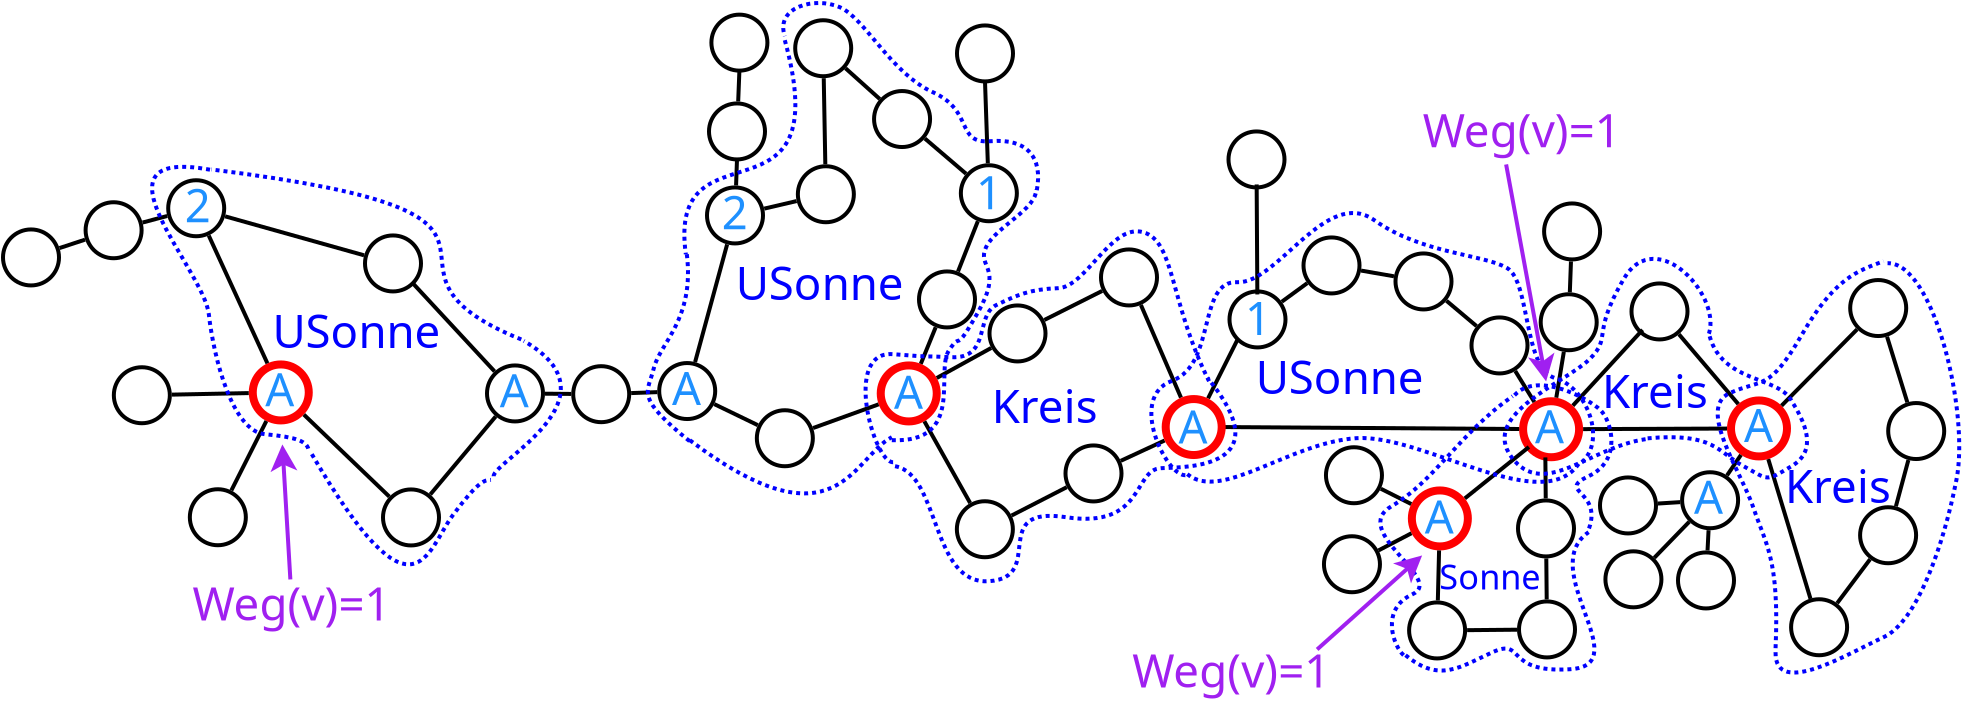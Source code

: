 <?xml version="1.0" encoding="UTF-8"?>
<dia:diagram xmlns:dia="http://www.lysator.liu.se/~alla/dia/">
  <dia:layer name="Background" visible="true" active="true">
    <dia:object type="Standard - Ellipse" version="0" id="O0">
      <dia:attribute name="obj_pos">
        <dia:point val="64.725,13.9"/>
      </dia:attribute>
      <dia:attribute name="obj_bb">
        <dia:rectangle val="64.625,13.8;67.625,16.8"/>
      </dia:attribute>
      <dia:attribute name="elem_corner">
        <dia:point val="64.725,13.9"/>
      </dia:attribute>
      <dia:attribute name="elem_width">
        <dia:real val="2.8"/>
      </dia:attribute>
      <dia:attribute name="elem_height">
        <dia:real val="2.8"/>
      </dia:attribute>
      <dia:attribute name="border_width">
        <dia:real val="0.2"/>
      </dia:attribute>
      <dia:attribute name="show_background">
        <dia:boolean val="false"/>
      </dia:attribute>
      <dia:attribute name="aspect">
        <dia:enum val="2"/>
      </dia:attribute>
    </dia:object>
    <dia:object type="Standard - Ellipse" version="0" id="O1">
      <dia:attribute name="obj_pos">
        <dia:point val="148.475,30.05"/>
      </dia:attribute>
      <dia:attribute name="obj_bb">
        <dia:rectangle val="148.375,29.95;151.375,32.95"/>
      </dia:attribute>
      <dia:attribute name="elem_corner">
        <dia:point val="148.475,30.05"/>
      </dia:attribute>
      <dia:attribute name="elem_width">
        <dia:real val="2.8"/>
      </dia:attribute>
      <dia:attribute name="elem_height">
        <dia:real val="2.8"/>
      </dia:attribute>
      <dia:attribute name="border_width">
        <dia:real val="0.2"/>
      </dia:attribute>
      <dia:attribute name="show_background">
        <dia:boolean val="false"/>
      </dia:attribute>
      <dia:attribute name="aspect">
        <dia:enum val="2"/>
      </dia:attribute>
    </dia:object>
    <dia:object type="Standard - Line" version="0" id="O2">
      <dia:attribute name="obj_pos">
        <dia:point val="149.952,29.952"/>
      </dia:attribute>
      <dia:attribute name="obj_bb">
        <dia:rectangle val="149.847,28.833;150.108,30.057"/>
      </dia:attribute>
      <dia:attribute name="conn_endpoints">
        <dia:point val="149.952,29.952"/>
        <dia:point val="150.003,28.938"/>
      </dia:attribute>
      <dia:attribute name="numcp">
        <dia:int val="1"/>
      </dia:attribute>
      <dia:attribute name="line_width">
        <dia:real val="0.2"/>
      </dia:attribute>
      <dia:connections>
        <dia:connection handle="0" to="O1" connection="8"/>
        <dia:connection handle="1" to="O42" connection="8"/>
      </dia:connections>
    </dia:object>
    <dia:object type="Standard - Line" version="0" id="O3">
      <dia:attribute name="obj_pos">
        <dia:point val="68.83,14.409"/>
      </dia:attribute>
      <dia:attribute name="obj_bb">
        <dia:rectangle val="67.424,14.283;68.956,14.957"/>
      </dia:attribute>
      <dia:attribute name="conn_endpoints">
        <dia:point val="68.83,14.409"/>
        <dia:point val="67.55,14.831"/>
      </dia:attribute>
      <dia:attribute name="numcp">
        <dia:int val="1"/>
      </dia:attribute>
      <dia:attribute name="line_width">
        <dia:real val="0.2"/>
      </dia:attribute>
      <dia:connections>
        <dia:connection handle="0" to="O4" connection="8"/>
        <dia:connection handle="1" to="O0" connection="8"/>
      </dia:connections>
    </dia:object>
    <dia:object type="Standard - Ellipse" version="0" id="O4">
      <dia:attribute name="obj_pos">
        <dia:point val="68.855,12.54"/>
      </dia:attribute>
      <dia:attribute name="obj_bb">
        <dia:rectangle val="68.755,12.44;71.755,15.44"/>
      </dia:attribute>
      <dia:attribute name="elem_corner">
        <dia:point val="68.855,12.54"/>
      </dia:attribute>
      <dia:attribute name="elem_width">
        <dia:real val="2.8"/>
      </dia:attribute>
      <dia:attribute name="elem_height">
        <dia:real val="2.8"/>
      </dia:attribute>
      <dia:attribute name="border_width">
        <dia:real val="0.2"/>
      </dia:attribute>
      <dia:attribute name="show_background">
        <dia:boolean val="false"/>
      </dia:attribute>
      <dia:attribute name="aspect">
        <dia:enum val="2"/>
      </dia:attribute>
    </dia:object>
    <dia:object type="Standard - Line" version="0" id="O5">
      <dia:attribute name="obj_pos">
        <dia:point val="72.936,13.226"/>
      </dia:attribute>
      <dia:attribute name="obj_bb">
        <dia:rectangle val="71.582,13.104;73.058,13.677"/>
      </dia:attribute>
      <dia:attribute name="conn_endpoints">
        <dia:point val="72.936,13.226"/>
        <dia:point val="71.704,13.554"/>
      </dia:attribute>
      <dia:attribute name="numcp">
        <dia:int val="1"/>
      </dia:attribute>
      <dia:attribute name="line_width">
        <dia:real val="0.2"/>
      </dia:attribute>
      <dia:connections>
        <dia:connection handle="0" to="O18" connection="8"/>
        <dia:connection handle="1" to="O4" connection="8"/>
      </dia:connections>
    </dia:object>
    <dia:object type="Standard - Ellipse" version="0" id="O6">
      <dia:attribute name="obj_pos">
        <dia:point val="77.213,20.65"/>
      </dia:attribute>
      <dia:attribute name="obj_bb">
        <dia:rectangle val="77.013,20.45;80.213,23.65"/>
      </dia:attribute>
      <dia:attribute name="elem_corner">
        <dia:point val="77.213,20.65"/>
      </dia:attribute>
      <dia:attribute name="elem_width">
        <dia:real val="2.8"/>
      </dia:attribute>
      <dia:attribute name="elem_height">
        <dia:real val="2.8"/>
      </dia:attribute>
      <dia:attribute name="border_width">
        <dia:real val="0.4"/>
      </dia:attribute>
      <dia:attribute name="border_color">
        <dia:color val="#ff0000"/>
      </dia:attribute>
      <dia:attribute name="show_background">
        <dia:boolean val="false"/>
      </dia:attribute>
      <dia:attribute name="aspect">
        <dia:enum val="2"/>
      </dia:attribute>
    </dia:object>
    <dia:object type="Standard - Line" version="0" id="O7">
      <dia:attribute name="obj_pos">
        <dia:point val="73.167,22.16"/>
      </dia:attribute>
      <dia:attribute name="obj_bb">
        <dia:rectangle val="73.065,21.98;77.127,22.262"/>
      </dia:attribute>
      <dia:attribute name="conn_endpoints">
        <dia:point val="73.167,22.16"/>
        <dia:point val="77.025,22.082"/>
      </dia:attribute>
      <dia:attribute name="numcp">
        <dia:int val="1"/>
      </dia:attribute>
      <dia:attribute name="line_width">
        <dia:real val="0.2"/>
      </dia:attribute>
      <dia:connections>
        <dia:connection handle="0" to="O8" connection="8"/>
        <dia:connection handle="1" to="O6" connection="8"/>
      </dia:connections>
    </dia:object>
    <dia:object type="Standard - Ellipse" version="0" id="O8">
      <dia:attribute name="obj_pos">
        <dia:point val="70.267,20.79"/>
      </dia:attribute>
      <dia:attribute name="obj_bb">
        <dia:rectangle val="70.168,20.69;73.168,23.69"/>
      </dia:attribute>
      <dia:attribute name="elem_corner">
        <dia:point val="70.267,20.79"/>
      </dia:attribute>
      <dia:attribute name="elem_width">
        <dia:real val="2.8"/>
      </dia:attribute>
      <dia:attribute name="elem_height">
        <dia:real val="2.8"/>
      </dia:attribute>
      <dia:attribute name="border_width">
        <dia:real val="0.2"/>
      </dia:attribute>
      <dia:attribute name="show_background">
        <dia:boolean val="false"/>
      </dia:attribute>
      <dia:attribute name="aspect">
        <dia:enum val="2"/>
      </dia:attribute>
    </dia:object>
    <dia:object type="Standard - Line" version="0" id="O9">
      <dia:attribute name="obj_pos">
        <dia:point val="76.143,26.951"/>
      </dia:attribute>
      <dia:attribute name="obj_bb">
        <dia:rectangle val="76.008,23.343;78.027,27.085"/>
      </dia:attribute>
      <dia:attribute name="conn_endpoints">
        <dia:point val="76.143,26.951"/>
        <dia:point val="77.893,23.477"/>
      </dia:attribute>
      <dia:attribute name="numcp">
        <dia:int val="1"/>
      </dia:attribute>
      <dia:attribute name="line_width">
        <dia:real val="0.2"/>
      </dia:attribute>
      <dia:connections>
        <dia:connection handle="0" to="O10" connection="8"/>
        <dia:connection handle="1" to="O6" connection="8"/>
      </dia:connections>
    </dia:object>
    <dia:object type="Standard - Ellipse" version="0" id="O10">
      <dia:attribute name="obj_pos">
        <dia:point val="74.067,26.89"/>
      </dia:attribute>
      <dia:attribute name="obj_bb">
        <dia:rectangle val="73.968,26.79;76.968,29.79"/>
      </dia:attribute>
      <dia:attribute name="elem_corner">
        <dia:point val="74.067,26.89"/>
      </dia:attribute>
      <dia:attribute name="elem_width">
        <dia:real val="2.8"/>
      </dia:attribute>
      <dia:attribute name="elem_height">
        <dia:real val="2.8"/>
      </dia:attribute>
      <dia:attribute name="border_width">
        <dia:real val="0.2"/>
      </dia:attribute>
      <dia:attribute name="show_background">
        <dia:boolean val="false"/>
      </dia:attribute>
      <dia:attribute name="aspect">
        <dia:enum val="2"/>
      </dia:attribute>
    </dia:object>
    <dia:object type="Standard - Line" version="0" id="O11">
      <dia:attribute name="obj_pos">
        <dia:point val="89.306,21.001"/>
      </dia:attribute>
      <dia:attribute name="obj_bb">
        <dia:rectangle val="85.074,16.449;89.447,21.142"/>
      </dia:attribute>
      <dia:attribute name="conn_endpoints">
        <dia:point val="89.306,21.001"/>
        <dia:point val="85.215,16.59"/>
      </dia:attribute>
      <dia:attribute name="numcp">
        <dia:int val="1"/>
      </dia:attribute>
      <dia:attribute name="line_width">
        <dia:real val="0.2"/>
      </dia:attribute>
      <dia:connections>
        <dia:connection handle="0" to="O12" connection="8"/>
        <dia:connection handle="1" to="O16" connection="7"/>
      </dia:connections>
    </dia:object>
    <dia:object type="Standard - Ellipse" version="0" id="O12">
      <dia:attribute name="obj_pos">
        <dia:point val="88.925,20.7"/>
      </dia:attribute>
      <dia:attribute name="obj_bb">
        <dia:rectangle val="88.825,20.6;91.825,23.6"/>
      </dia:attribute>
      <dia:attribute name="elem_corner">
        <dia:point val="88.925,20.7"/>
      </dia:attribute>
      <dia:attribute name="elem_width">
        <dia:real val="2.8"/>
      </dia:attribute>
      <dia:attribute name="elem_height">
        <dia:real val="2.8"/>
      </dia:attribute>
      <dia:attribute name="border_width">
        <dia:real val="0.2"/>
      </dia:attribute>
      <dia:attribute name="show_background">
        <dia:boolean val="false"/>
      </dia:attribute>
      <dia:attribute name="aspect">
        <dia:enum val="2"/>
      </dia:attribute>
    </dia:object>
    <dia:object type="Standard - Line" version="0" id="O13">
      <dia:attribute name="obj_pos">
        <dia:point val="84.043,27.262"/>
      </dia:attribute>
      <dia:attribute name="obj_bb">
        <dia:rectangle val="79.626,23.017;84.184,27.403"/>
      </dia:attribute>
      <dia:attribute name="conn_endpoints">
        <dia:point val="84.043,27.262"/>
        <dia:point val="79.767,23.158"/>
      </dia:attribute>
      <dia:attribute name="numcp">
        <dia:int val="1"/>
      </dia:attribute>
      <dia:attribute name="line_width">
        <dia:real val="0.2"/>
      </dia:attribute>
      <dia:connections>
        <dia:connection handle="0" to="O14" connection="8"/>
        <dia:connection handle="1" to="O6" connection="8"/>
      </dia:connections>
    </dia:object>
    <dia:object type="Standard - Ellipse" version="0" id="O14">
      <dia:attribute name="obj_pos">
        <dia:point val="83.725,26.9"/>
      </dia:attribute>
      <dia:attribute name="obj_bb">
        <dia:rectangle val="83.625,26.8;86.625,29.8"/>
      </dia:attribute>
      <dia:attribute name="elem_corner">
        <dia:point val="83.725,26.9"/>
      </dia:attribute>
      <dia:attribute name="elem_width">
        <dia:real val="2.8"/>
      </dia:attribute>
      <dia:attribute name="elem_height">
        <dia:real val="2.8"/>
      </dia:attribute>
      <dia:attribute name="border_width">
        <dia:real val="0.2"/>
      </dia:attribute>
      <dia:attribute name="show_background">
        <dia:boolean val="false"/>
      </dia:attribute>
      <dia:attribute name="aspect">
        <dia:enum val="2"/>
      </dia:attribute>
    </dia:object>
    <dia:object type="Standard - Line" version="0" id="O15">
      <dia:attribute name="obj_pos">
        <dia:point val="86.089,27.151"/>
      </dia:attribute>
      <dia:attribute name="obj_bb">
        <dia:rectangle val="85.948,23.108;89.502,27.292"/>
      </dia:attribute>
      <dia:attribute name="conn_endpoints">
        <dia:point val="86.089,27.151"/>
        <dia:point val="89.361,23.249"/>
      </dia:attribute>
      <dia:attribute name="numcp">
        <dia:int val="1"/>
      </dia:attribute>
      <dia:attribute name="line_width">
        <dia:real val="0.2"/>
      </dia:attribute>
      <dia:connections>
        <dia:connection handle="0" to="O14" connection="8"/>
        <dia:connection handle="1" to="O12" connection="8"/>
      </dia:connections>
    </dia:object>
    <dia:object type="Standard - Ellipse" version="0" id="O16">
      <dia:attribute name="obj_pos">
        <dia:point val="82.825,14.2"/>
      </dia:attribute>
      <dia:attribute name="obj_bb">
        <dia:rectangle val="82.725,14.1;85.725,17.1"/>
      </dia:attribute>
      <dia:attribute name="elem_corner">
        <dia:point val="82.825,14.2"/>
      </dia:attribute>
      <dia:attribute name="elem_width">
        <dia:real val="2.8"/>
      </dia:attribute>
      <dia:attribute name="elem_height">
        <dia:real val="2.8"/>
      </dia:attribute>
      <dia:attribute name="border_width">
        <dia:real val="0.2"/>
      </dia:attribute>
      <dia:attribute name="show_background">
        <dia:boolean val="false"/>
      </dia:attribute>
      <dia:attribute name="aspect">
        <dia:enum val="2"/>
      </dia:attribute>
    </dia:object>
    <dia:object type="Standard - Line" version="0" id="O17">
      <dia:attribute name="obj_pos">
        <dia:point val="75.011,14.203"/>
      </dia:attribute>
      <dia:attribute name="obj_bb">
        <dia:rectangle val="74.878,14.071;78.078,20.729"/>
      </dia:attribute>
      <dia:attribute name="conn_endpoints">
        <dia:point val="75.011,14.203"/>
        <dia:point val="77.945,20.596"/>
      </dia:attribute>
      <dia:attribute name="numcp">
        <dia:int val="1"/>
      </dia:attribute>
      <dia:attribute name="line_width">
        <dia:real val="0.2"/>
      </dia:attribute>
      <dia:connections>
        <dia:connection handle="0" to="O18" connection="8"/>
        <dia:connection handle="1" to="O6" connection="8"/>
      </dia:connections>
    </dia:object>
    <dia:object type="Standard - Ellipse" version="0" id="O18">
      <dia:attribute name="obj_pos">
        <dia:point val="72.985,11.44"/>
      </dia:attribute>
      <dia:attribute name="obj_bb">
        <dia:rectangle val="72.885,11.34;75.885,14.34"/>
      </dia:attribute>
      <dia:attribute name="elem_corner">
        <dia:point val="72.985,11.44"/>
      </dia:attribute>
      <dia:attribute name="elem_width">
        <dia:real val="2.8"/>
      </dia:attribute>
      <dia:attribute name="elem_height">
        <dia:real val="2.8"/>
      </dia:attribute>
      <dia:attribute name="border_width">
        <dia:real val="0.2"/>
      </dia:attribute>
      <dia:attribute name="show_background">
        <dia:boolean val="false"/>
      </dia:attribute>
      <dia:attribute name="aspect">
        <dia:enum val="2"/>
      </dia:attribute>
    </dia:object>
    <dia:object type="Standard - Line" version="0" id="O19">
      <dia:attribute name="obj_pos">
        <dia:point val="75.829,13.245"/>
      </dia:attribute>
      <dia:attribute name="obj_bb">
        <dia:rectangle val="75.706,13.122;82.904,15.318"/>
      </dia:attribute>
      <dia:attribute name="conn_endpoints">
        <dia:point val="75.829,13.245"/>
        <dia:point val="82.781,15.195"/>
      </dia:attribute>
      <dia:attribute name="numcp">
        <dia:int val="1"/>
      </dia:attribute>
      <dia:attribute name="line_width">
        <dia:real val="0.2"/>
      </dia:attribute>
      <dia:connections>
        <dia:connection handle="0" to="O18" connection="8"/>
        <dia:connection handle="1" to="O16" connection="8"/>
      </dia:connections>
    </dia:object>
    <dia:object type="Standard - Ellipse" version="0" id="O20">
      <dia:attribute name="obj_pos">
        <dia:point val="108.612,20.7"/>
      </dia:attribute>
      <dia:attribute name="obj_bb">
        <dia:rectangle val="108.412,20.5;111.612,23.7"/>
      </dia:attribute>
      <dia:attribute name="elem_corner">
        <dia:point val="108.612,20.7"/>
      </dia:attribute>
      <dia:attribute name="elem_width">
        <dia:real val="2.8"/>
      </dia:attribute>
      <dia:attribute name="elem_height">
        <dia:real val="2.8"/>
      </dia:attribute>
      <dia:attribute name="border_width">
        <dia:real val="0.4"/>
      </dia:attribute>
      <dia:attribute name="border_color">
        <dia:color val="#ff0000"/>
      </dia:attribute>
      <dia:attribute name="show_background">
        <dia:boolean val="false"/>
      </dia:attribute>
      <dia:attribute name="aspect">
        <dia:enum val="2"/>
      </dia:attribute>
    </dia:object>
    <dia:object type="Standard - Line" version="0" id="O21">
      <dia:attribute name="obj_pos">
        <dia:point val="102.786,12.859"/>
      </dia:attribute>
      <dia:attribute name="obj_bb">
        <dia:rectangle val="102.666,12.361;104.527,12.979"/>
      </dia:attribute>
      <dia:attribute name="conn_endpoints">
        <dia:point val="102.786,12.859"/>
        <dia:point val="104.407,12.481"/>
      </dia:attribute>
      <dia:attribute name="numcp">
        <dia:int val="1"/>
      </dia:attribute>
      <dia:attribute name="line_width">
        <dia:real val="0.2"/>
      </dia:attribute>
      <dia:connections>
        <dia:connection handle="0" to="O22" connection="8"/>
        <dia:connection handle="1" to="O33" connection="8"/>
      </dia:connections>
    </dia:object>
    <dia:object type="Standard - Ellipse" version="0" id="O22">
      <dia:attribute name="obj_pos">
        <dia:point val="99.925,11.8"/>
      </dia:attribute>
      <dia:attribute name="obj_bb">
        <dia:rectangle val="99.825,11.7;102.825,14.7"/>
      </dia:attribute>
      <dia:attribute name="elem_corner">
        <dia:point val="99.925,11.8"/>
      </dia:attribute>
      <dia:attribute name="elem_width">
        <dia:real val="2.8"/>
      </dia:attribute>
      <dia:attribute name="elem_height">
        <dia:real val="2.8"/>
      </dia:attribute>
      <dia:attribute name="border_width">
        <dia:real val="0.2"/>
      </dia:attribute>
      <dia:attribute name="show_background">
        <dia:boolean val="false"/>
      </dia:attribute>
      <dia:attribute name="aspect">
        <dia:enum val="2"/>
      </dia:attribute>
    </dia:object>
    <dia:object type="Standard - Line" version="0" id="O23">
      <dia:attribute name="obj_pos">
        <dia:point val="105.227,23.83"/>
      </dia:attribute>
      <dia:attribute name="obj_bb">
        <dia:rectangle val="105.099,22.516;108.636,23.958"/>
      </dia:attribute>
      <dia:attribute name="conn_endpoints">
        <dia:point val="105.227,23.83"/>
        <dia:point val="108.508,22.644"/>
      </dia:attribute>
      <dia:attribute name="numcp">
        <dia:int val="1"/>
      </dia:attribute>
      <dia:attribute name="line_width">
        <dia:real val="0.2"/>
      </dia:attribute>
      <dia:connections>
        <dia:connection handle="0" to="O24" connection="8"/>
        <dia:connection handle="1" to="O20" connection="8"/>
      </dia:connections>
    </dia:object>
    <dia:object type="Standard - Ellipse" version="0" id="O24">
      <dia:attribute name="obj_pos">
        <dia:point val="102.417,22.94"/>
      </dia:attribute>
      <dia:attribute name="obj_bb">
        <dia:rectangle val="102.317,22.84;105.317,25.84"/>
      </dia:attribute>
      <dia:attribute name="elem_corner">
        <dia:point val="102.417,22.94"/>
      </dia:attribute>
      <dia:attribute name="elem_width">
        <dia:real val="2.8"/>
      </dia:attribute>
      <dia:attribute name="elem_height">
        <dia:real val="2.8"/>
      </dia:attribute>
      <dia:attribute name="border_width">
        <dia:real val="0.2"/>
      </dia:attribute>
      <dia:attribute name="show_background">
        <dia:boolean val="false"/>
      </dia:attribute>
      <dia:attribute name="aspect">
        <dia:enum val="2"/>
      </dia:attribute>
    </dia:object>
    <dia:object type="Standard - Line" version="0" id="O25">
      <dia:attribute name="obj_pos">
        <dia:point val="99.329,20.533"/>
      </dia:attribute>
      <dia:attribute name="obj_bb">
        <dia:rectangle val="99.206,14.525;101.054,20.655"/>
      </dia:attribute>
      <dia:attribute name="conn_endpoints">
        <dia:point val="99.329,20.533"/>
        <dia:point val="100.931,14.647"/>
      </dia:attribute>
      <dia:attribute name="numcp">
        <dia:int val="1"/>
      </dia:attribute>
      <dia:attribute name="line_width">
        <dia:real val="0.2"/>
      </dia:attribute>
      <dia:connections>
        <dia:connection handle="0" to="O60" connection="8"/>
        <dia:connection handle="1" to="O22" connection="8"/>
      </dia:connections>
    </dia:object>
    <dia:object type="Standard - Line" version="0" id="O26">
      <dia:attribute name="obj_pos">
        <dia:point val="114.137,19.825"/>
      </dia:attribute>
      <dia:attribute name="obj_bb">
        <dia:rectangle val="111.277,19.689;114.272,21.463"/>
      </dia:attribute>
      <dia:attribute name="conn_endpoints">
        <dia:point val="114.137,19.825"/>
        <dia:point val="111.413,21.327"/>
      </dia:attribute>
      <dia:attribute name="numcp">
        <dia:int val="1"/>
      </dia:attribute>
      <dia:attribute name="line_width">
        <dia:real val="0.2"/>
      </dia:attribute>
      <dia:connections>
        <dia:connection handle="0" to="O27" connection="8"/>
        <dia:connection handle="1" to="O20" connection="8"/>
      </dia:connections>
    </dia:object>
    <dia:object type="Standard - Ellipse" version="0" id="O27">
      <dia:attribute name="obj_pos">
        <dia:point val="114.05,17.7"/>
      </dia:attribute>
      <dia:attribute name="obj_bb">
        <dia:rectangle val="113.95,17.6;116.95,20.6"/>
      </dia:attribute>
      <dia:attribute name="elem_corner">
        <dia:point val="114.05,17.7"/>
      </dia:attribute>
      <dia:attribute name="elem_width">
        <dia:real val="2.8"/>
      </dia:attribute>
      <dia:attribute name="elem_height">
        <dia:real val="2.8"/>
      </dia:attribute>
      <dia:attribute name="border_width">
        <dia:real val="0.2"/>
      </dia:attribute>
      <dia:attribute name="show_background">
        <dia:boolean val="false"/>
      </dia:attribute>
      <dia:attribute name="aspect">
        <dia:enum val="2"/>
      </dia:attribute>
    </dia:object>
    <dia:object type="Standard - Line" version="0" id="O28">
      <dia:attribute name="obj_pos">
        <dia:point val="117.916,26.785"/>
      </dia:attribute>
      <dia:attribute name="obj_bb">
        <dia:rectangle val="115.018,26.651;118.05,28.339"/>
      </dia:attribute>
      <dia:attribute name="conn_endpoints">
        <dia:point val="117.916,26.785"/>
        <dia:point val="115.152,28.205"/>
      </dia:attribute>
      <dia:attribute name="numcp">
        <dia:int val="1"/>
      </dia:attribute>
      <dia:attribute name="line_width">
        <dia:real val="0.2"/>
      </dia:attribute>
      <dia:connections>
        <dia:connection handle="0" to="O29" connection="8"/>
        <dia:connection handle="1" to="O36" connection="8"/>
      </dia:connections>
    </dia:object>
    <dia:object type="Standard - Ellipse" version="0" id="O29">
      <dia:attribute name="obj_pos">
        <dia:point val="117.85,24.7"/>
      </dia:attribute>
      <dia:attribute name="obj_bb">
        <dia:rectangle val="117.75,24.6;120.75,27.6"/>
      </dia:attribute>
      <dia:attribute name="elem_corner">
        <dia:point val="117.85,24.7"/>
      </dia:attribute>
      <dia:attribute name="elem_width">
        <dia:real val="2.8"/>
      </dia:attribute>
      <dia:attribute name="elem_height">
        <dia:real val="2.8"/>
      </dia:attribute>
      <dia:attribute name="border_width">
        <dia:real val="0.2"/>
      </dia:attribute>
      <dia:attribute name="show_background">
        <dia:boolean val="false"/>
      </dia:attribute>
      <dia:attribute name="aspect">
        <dia:enum val="2"/>
      </dia:attribute>
    </dia:object>
    <dia:object type="Standard - Line" version="0" id="O30">
      <dia:attribute name="obj_pos">
        <dia:point val="120.611,25.47"/>
      </dia:attribute>
      <dia:attribute name="obj_bb">
        <dia:rectangle val="120.478,24.32;122.941,25.603"/>
      </dia:attribute>
      <dia:attribute name="conn_endpoints">
        <dia:point val="120.611,25.47"/>
        <dia:point val="122.808,24.453"/>
      </dia:attribute>
      <dia:attribute name="numcp">
        <dia:int val="1"/>
      </dia:attribute>
      <dia:attribute name="line_width">
        <dia:real val="0.2"/>
      </dia:attribute>
      <dia:connections>
        <dia:connection handle="0" to="O29" connection="8"/>
        <dia:connection handle="1" to="O71" connection="8"/>
      </dia:connections>
    </dia:object>
    <dia:object type="Standard - Line" version="0" id="O31">
      <dia:attribute name="obj_pos">
        <dia:point val="113.468,13.486"/>
      </dia:attribute>
      <dia:attribute name="obj_bb">
        <dia:rectangle val="112.345,13.356;113.598,16.134"/>
      </dia:attribute>
      <dia:attribute name="conn_endpoints">
        <dia:point val="113.468,13.486"/>
        <dia:point val="112.475,16.004"/>
      </dia:attribute>
      <dia:attribute name="numcp">
        <dia:int val="1"/>
      </dia:attribute>
      <dia:attribute name="line_width">
        <dia:real val="0.2"/>
      </dia:attribute>
      <dia:connections>
        <dia:connection handle="0" to="O32" connection="8"/>
        <dia:connection handle="1" to="O88" connection="8"/>
      </dia:connections>
    </dia:object>
    <dia:object type="Standard - Ellipse" version="0" id="O32">
      <dia:attribute name="obj_pos">
        <dia:point val="112.618,10.69"/>
      </dia:attribute>
      <dia:attribute name="obj_bb">
        <dia:rectangle val="112.518,10.59;115.518,13.59"/>
      </dia:attribute>
      <dia:attribute name="elem_corner">
        <dia:point val="112.618,10.69"/>
      </dia:attribute>
      <dia:attribute name="elem_width">
        <dia:real val="2.8"/>
      </dia:attribute>
      <dia:attribute name="elem_height">
        <dia:real val="2.8"/>
      </dia:attribute>
      <dia:attribute name="border_width">
        <dia:real val="0.2"/>
      </dia:attribute>
      <dia:attribute name="show_background">
        <dia:boolean val="false"/>
      </dia:attribute>
      <dia:attribute name="aspect">
        <dia:enum val="2"/>
      </dia:attribute>
    </dia:object>
    <dia:object type="Standard - Ellipse" version="0" id="O33">
      <dia:attribute name="obj_pos">
        <dia:point val="104.468,10.74"/>
      </dia:attribute>
      <dia:attribute name="obj_bb">
        <dia:rectangle val="104.368,10.64;107.368,13.64"/>
      </dia:attribute>
      <dia:attribute name="elem_corner">
        <dia:point val="104.468,10.74"/>
      </dia:attribute>
      <dia:attribute name="elem_width">
        <dia:real val="2.8"/>
      </dia:attribute>
      <dia:attribute name="elem_height">
        <dia:real val="2.8"/>
      </dia:attribute>
      <dia:attribute name="border_width">
        <dia:real val="0.2"/>
      </dia:attribute>
      <dia:attribute name="show_background">
        <dia:boolean val="false"/>
      </dia:attribute>
      <dia:attribute name="aspect">
        <dia:enum val="2"/>
      </dia:attribute>
    </dia:object>
    <dia:object type="Standard - Line" version="0" id="O34">
      <dia:attribute name="obj_pos">
        <dia:point val="105.841,10.641"/>
      </dia:attribute>
      <dia:attribute name="obj_bb">
        <dia:rectangle val="105.661,6.237;105.942,10.743"/>
      </dia:attribute>
      <dia:attribute name="conn_endpoints">
        <dia:point val="105.841,10.641"/>
        <dia:point val="105.762,6.339"/>
      </dia:attribute>
      <dia:attribute name="numcp">
        <dia:int val="1"/>
      </dia:attribute>
      <dia:attribute name="line_width">
        <dia:real val="0.2"/>
      </dia:attribute>
      <dia:connections>
        <dia:connection handle="0" to="O33" connection="8"/>
        <dia:connection handle="1" to="O78" connection="8"/>
      </dia:connections>
    </dia:object>
    <dia:object type="Standard - Line" version="0" id="O35">
      <dia:attribute name="obj_pos">
        <dia:point val="113.085,27.582"/>
      </dia:attribute>
      <dia:attribute name="obj_bb">
        <dia:rectangle val="110.657,23.358;113.221,27.718"/>
      </dia:attribute>
      <dia:attribute name="conn_endpoints">
        <dia:point val="113.085,27.582"/>
        <dia:point val="110.793,23.494"/>
      </dia:attribute>
      <dia:attribute name="numcp">
        <dia:int val="1"/>
      </dia:attribute>
      <dia:attribute name="line_width">
        <dia:real val="0.2"/>
      </dia:attribute>
      <dia:connections>
        <dia:connection handle="0" to="O36" connection="8"/>
        <dia:connection handle="1" to="O20" connection="8"/>
      </dia:connections>
    </dia:object>
    <dia:object type="Standard - Ellipse" version="0" id="O36">
      <dia:attribute name="obj_pos">
        <dia:point val="112.418,27.49"/>
      </dia:attribute>
      <dia:attribute name="obj_bb">
        <dia:rectangle val="112.318,27.39;115.318,30.39"/>
      </dia:attribute>
      <dia:attribute name="elem_corner">
        <dia:point val="112.418,27.49"/>
      </dia:attribute>
      <dia:attribute name="elem_width">
        <dia:real val="2.8"/>
      </dia:attribute>
      <dia:attribute name="elem_height">
        <dia:real val="2.8"/>
      </dia:attribute>
      <dia:attribute name="border_width">
        <dia:real val="0.2"/>
      </dia:attribute>
      <dia:attribute name="show_background">
        <dia:boolean val="false"/>
      </dia:attribute>
      <dia:attribute name="aspect">
        <dia:enum val="2"/>
      </dia:attribute>
    </dia:object>
    <dia:object type="Standard - Line" version="0" id="O37">
      <dia:attribute name="obj_pos">
        <dia:point val="100.286,22.633"/>
      </dia:attribute>
      <dia:attribute name="obj_bb">
        <dia:rectangle val="100.152,22.499;102.6,23.821"/>
      </dia:attribute>
      <dia:attribute name="conn_endpoints">
        <dia:point val="100.286,22.633"/>
        <dia:point val="102.466,23.687"/>
      </dia:attribute>
      <dia:attribute name="numcp">
        <dia:int val="1"/>
      </dia:attribute>
      <dia:attribute name="line_width">
        <dia:real val="0.2"/>
      </dia:attribute>
      <dia:connections>
        <dia:connection handle="0" to="O60" connection="8"/>
        <dia:connection handle="1" to="O24" connection="8"/>
      </dia:connections>
    </dia:object>
    <dia:object type="Standard - Ellipse" version="0" id="O38">
      <dia:attribute name="obj_pos">
        <dia:point val="144.575,26.3"/>
      </dia:attribute>
      <dia:attribute name="obj_bb">
        <dia:rectangle val="144.475,26.2;147.475,29.2"/>
      </dia:attribute>
      <dia:attribute name="elem_corner">
        <dia:point val="144.575,26.3"/>
      </dia:attribute>
      <dia:attribute name="elem_width">
        <dia:real val="2.8"/>
      </dia:attribute>
      <dia:attribute name="elem_height">
        <dia:real val="2.8"/>
      </dia:attribute>
      <dia:attribute name="border_width">
        <dia:real val="0.2"/>
      </dia:attribute>
      <dia:attribute name="show_background">
        <dia:boolean val="false"/>
      </dia:attribute>
      <dia:attribute name="aspect">
        <dia:enum val="2"/>
      </dia:attribute>
    </dia:object>
    <dia:object type="Standard - Line" version="0" id="O39">
      <dia:attribute name="obj_pos">
        <dia:point val="147.471,27.605"/>
      </dia:attribute>
      <dia:attribute name="obj_bb">
        <dia:rectangle val="147.365,27.429;148.69,27.711"/>
      </dia:attribute>
      <dia:attribute name="conn_endpoints">
        <dia:point val="147.471,27.605"/>
        <dia:point val="148.584,27.535"/>
      </dia:attribute>
      <dia:attribute name="numcp">
        <dia:int val="1"/>
      </dia:attribute>
      <dia:attribute name="line_width">
        <dia:real val="0.2"/>
      </dia:attribute>
      <dia:connections>
        <dia:connection handle="0" to="O38" connection="8"/>
        <dia:connection handle="1" to="O42" connection="8"/>
      </dia:connections>
    </dia:object>
    <dia:object type="Standard - Ellipse" version="0" id="O40">
      <dia:attribute name="obj_pos">
        <dia:point val="151.125,22.45"/>
      </dia:attribute>
      <dia:attribute name="obj_bb">
        <dia:rectangle val="150.925,22.25;154.125,25.45"/>
      </dia:attribute>
      <dia:attribute name="elem_corner">
        <dia:point val="151.125,22.45"/>
      </dia:attribute>
      <dia:attribute name="elem_width">
        <dia:real val="2.8"/>
      </dia:attribute>
      <dia:attribute name="elem_height">
        <dia:real val="2.8"/>
      </dia:attribute>
      <dia:attribute name="border_width">
        <dia:real val="0.4"/>
      </dia:attribute>
      <dia:attribute name="border_color">
        <dia:color val="#ff0000"/>
      </dia:attribute>
      <dia:attribute name="show_background">
        <dia:boolean val="false"/>
      </dia:attribute>
      <dia:attribute name="aspect">
        <dia:enum val="2"/>
      </dia:attribute>
    </dia:object>
    <dia:object type="Standard - Line" version="0" id="O41">
      <dia:attribute name="obj_pos">
        <dia:point val="150.924,26.2"/>
      </dia:attribute>
      <dia:attribute name="obj_bb">
        <dia:rectangle val="150.785,25.033;151.763,26.339"/>
      </dia:attribute>
      <dia:attribute name="conn_endpoints">
        <dia:point val="150.924,26.2"/>
        <dia:point val="151.625,25.172"/>
      </dia:attribute>
      <dia:attribute name="numcp">
        <dia:int val="1"/>
      </dia:attribute>
      <dia:attribute name="line_width">
        <dia:real val="0.2"/>
      </dia:attribute>
      <dia:connections>
        <dia:connection handle="0" to="O42" connection="8"/>
        <dia:connection handle="1" to="O40" connection="8"/>
      </dia:connections>
    </dia:object>
    <dia:object type="Standard - Ellipse" version="0" id="O42">
      <dia:attribute name="obj_pos">
        <dia:point val="148.68,26.04"/>
      </dia:attribute>
      <dia:attribute name="obj_bb">
        <dia:rectangle val="148.58,25.94;151.58,28.94"/>
      </dia:attribute>
      <dia:attribute name="elem_corner">
        <dia:point val="148.68,26.04"/>
      </dia:attribute>
      <dia:attribute name="elem_width">
        <dia:real val="2.8"/>
      </dia:attribute>
      <dia:attribute name="elem_height">
        <dia:real val="2.8"/>
      </dia:attribute>
      <dia:attribute name="border_width">
        <dia:real val="0.2"/>
      </dia:attribute>
      <dia:attribute name="show_background">
        <dia:boolean val="false"/>
      </dia:attribute>
      <dia:attribute name="aspect">
        <dia:enum val="2"/>
      </dia:attribute>
    </dia:object>
    <dia:object type="Standard - Line" version="0" id="O43">
      <dia:attribute name="obj_pos">
        <dia:point val="159.371,27.742"/>
      </dia:attribute>
      <dia:attribute name="obj_bb">
        <dia:rectangle val="159.248,25.306;160.117,27.864"/>
      </dia:attribute>
      <dia:attribute name="conn_endpoints">
        <dia:point val="159.371,27.742"/>
        <dia:point val="159.994,25.428"/>
      </dia:attribute>
      <dia:attribute name="numcp">
        <dia:int val="1"/>
      </dia:attribute>
      <dia:attribute name="line_width">
        <dia:real val="0.2"/>
      </dia:attribute>
      <dia:connections>
        <dia:connection handle="0" to="O44" connection="8"/>
        <dia:connection handle="1" to="O56" connection="8"/>
      </dia:connections>
    </dia:object>
    <dia:object type="Standard - Ellipse" version="0" id="O44">
      <dia:attribute name="obj_pos">
        <dia:point val="157.58,27.79"/>
      </dia:attribute>
      <dia:attribute name="obj_bb">
        <dia:rectangle val="157.48,27.69;160.48,30.69"/>
      </dia:attribute>
      <dia:attribute name="elem_corner">
        <dia:point val="157.58,27.79"/>
      </dia:attribute>
      <dia:attribute name="elem_width">
        <dia:real val="2.8"/>
      </dia:attribute>
      <dia:attribute name="elem_height">
        <dia:real val="2.8"/>
      </dia:attribute>
      <dia:attribute name="border_width">
        <dia:real val="0.2"/>
      </dia:attribute>
      <dia:attribute name="show_background">
        <dia:boolean val="false"/>
      </dia:attribute>
      <dia:attribute name="aspect">
        <dia:enum val="2"/>
      </dia:attribute>
    </dia:object>
    <dia:object type="Standard - Line" version="0" id="O45">
      <dia:attribute name="obj_pos">
        <dia:point val="155.102,32.373"/>
      </dia:attribute>
      <dia:attribute name="obj_bb">
        <dia:rectangle val="152.863,25.257;155.226,32.497"/>
      </dia:attribute>
      <dia:attribute name="conn_endpoints">
        <dia:point val="155.102,32.373"/>
        <dia:point val="152.988,25.382"/>
      </dia:attribute>
      <dia:attribute name="numcp">
        <dia:int val="1"/>
      </dia:attribute>
      <dia:attribute name="line_width">
        <dia:real val="0.2"/>
      </dia:attribute>
      <dia:connections>
        <dia:connection handle="0" to="O46" connection="8"/>
        <dia:connection handle="1" to="O40" connection="8"/>
      </dia:connections>
    </dia:object>
    <dia:object type="Standard - Ellipse" version="0" id="O46">
      <dia:attribute name="obj_pos">
        <dia:point val="154.13,32.39"/>
      </dia:attribute>
      <dia:attribute name="obj_bb">
        <dia:rectangle val="154.03,32.29;157.03,35.29"/>
      </dia:attribute>
      <dia:attribute name="elem_corner">
        <dia:point val="154.13,32.39"/>
      </dia:attribute>
      <dia:attribute name="elem_width">
        <dia:real val="2.8"/>
      </dia:attribute>
      <dia:attribute name="elem_height">
        <dia:real val="2.8"/>
      </dia:attribute>
      <dia:attribute name="border_width">
        <dia:real val="0.2"/>
      </dia:attribute>
      <dia:attribute name="show_background">
        <dia:boolean val="false"/>
      </dia:attribute>
      <dia:attribute name="aspect">
        <dia:enum val="2"/>
      </dia:attribute>
    </dia:object>
    <dia:object type="Standard - Line" version="0" id="O47">
      <dia:attribute name="obj_pos">
        <dia:point val="156.43,32.59"/>
      </dia:attribute>
      <dia:attribute name="obj_bb">
        <dia:rectangle val="156.29,30.25;158.22,32.73"/>
      </dia:attribute>
      <dia:attribute name="conn_endpoints">
        <dia:point val="156.43,32.59"/>
        <dia:point val="158.08,30.39"/>
      </dia:attribute>
      <dia:attribute name="numcp">
        <dia:int val="1"/>
      </dia:attribute>
      <dia:attribute name="line_width">
        <dia:real val="0.2"/>
      </dia:attribute>
      <dia:connections>
        <dia:connection handle="0" to="O46" connection="8"/>
        <dia:connection handle="1" to="O44" connection="8"/>
      </dia:connections>
    </dia:object>
    <dia:object type="Standard - Line" version="0" id="O48">
      <dia:attribute name="obj_pos">
        <dia:point val="146.703,18.92"/>
      </dia:attribute>
      <dia:attribute name="obj_bb">
        <dia:rectangle val="143.072,18.779;146.844,22.854"/>
      </dia:attribute>
      <dia:attribute name="conn_endpoints">
        <dia:point val="146.703,18.92"/>
        <dia:point val="143.213,22.713"/>
      </dia:attribute>
      <dia:attribute name="numcp">
        <dia:int val="1"/>
      </dia:attribute>
      <dia:attribute name="line_width">
        <dia:real val="0.2"/>
      </dia:attribute>
      <dia:connections>
        <dia:connection handle="0" to="O50" connection="8"/>
        <dia:connection handle="1" to="O54" connection="8"/>
      </dia:connections>
    </dia:object>
    <dia:object type="Standard - Line" version="0" id="O49">
      <dia:attribute name="obj_pos">
        <dia:point val="148.522,19.143"/>
      </dia:attribute>
      <dia:attribute name="obj_bb">
        <dia:rectangle val="148.381,19.002;151.63,22.772"/>
      </dia:attribute>
      <dia:attribute name="conn_endpoints">
        <dia:point val="148.522,19.143"/>
        <dia:point val="151.489,22.631"/>
      </dia:attribute>
      <dia:attribute name="numcp">
        <dia:int val="1"/>
      </dia:attribute>
      <dia:attribute name="line_width">
        <dia:real val="0.2"/>
      </dia:attribute>
      <dia:connections>
        <dia:connection handle="0" to="O50" connection="8"/>
        <dia:connection handle="1" to="O40" connection="8"/>
      </dia:connections>
    </dia:object>
    <dia:object type="Standard - Ellipse" version="0" id="O50">
      <dia:attribute name="obj_pos">
        <dia:point val="146.15,16.6"/>
      </dia:attribute>
      <dia:attribute name="obj_bb">
        <dia:rectangle val="146.05,16.5;149.05,19.5"/>
      </dia:attribute>
      <dia:attribute name="elem_corner">
        <dia:point val="146.15,16.6"/>
      </dia:attribute>
      <dia:attribute name="elem_width">
        <dia:real val="2.8"/>
      </dia:attribute>
      <dia:attribute name="elem_height">
        <dia:real val="2.8"/>
      </dia:attribute>
      <dia:attribute name="border_width">
        <dia:real val="0.2"/>
      </dia:attribute>
      <dia:attribute name="show_background">
        <dia:boolean val="false"/>
      </dia:attribute>
      <dia:attribute name="aspect">
        <dia:enum val="2"/>
      </dia:attribute>
    </dia:object>
    <dia:object type="Standard - Line" version="0" id="O51">
      <dia:attribute name="obj_pos">
        <dia:point val="119.685,16.973"/>
      </dia:attribute>
      <dia:attribute name="obj_bb">
        <dia:rectangle val="116.656,16.839;119.819,18.561"/>
      </dia:attribute>
      <dia:attribute name="conn_endpoints">
        <dia:point val="119.685,16.973"/>
        <dia:point val="116.79,18.427"/>
      </dia:attribute>
      <dia:attribute name="numcp">
        <dia:int val="1"/>
      </dia:attribute>
      <dia:attribute name="line_width">
        <dia:real val="0.2"/>
      </dia:attribute>
      <dia:connections>
        <dia:connection handle="0" to="O52" connection="8"/>
        <dia:connection handle="1" to="O27" connection="8"/>
      </dia:connections>
    </dia:object>
    <dia:object type="Standard - Ellipse" version="0" id="O52">
      <dia:attribute name="obj_pos">
        <dia:point val="119.625,14.9"/>
      </dia:attribute>
      <dia:attribute name="obj_bb">
        <dia:rectangle val="119.525,14.8;122.525,17.8"/>
      </dia:attribute>
      <dia:attribute name="elem_corner">
        <dia:point val="119.625,14.9"/>
      </dia:attribute>
      <dia:attribute name="elem_width">
        <dia:real val="2.8"/>
      </dia:attribute>
      <dia:attribute name="elem_height">
        <dia:real val="2.8"/>
      </dia:attribute>
      <dia:attribute name="border_width">
        <dia:real val="0.2"/>
      </dia:attribute>
      <dia:attribute name="show_background">
        <dia:boolean val="false"/>
      </dia:attribute>
      <dia:attribute name="aspect">
        <dia:enum val="2"/>
      </dia:attribute>
    </dia:object>
    <dia:object type="Standard - Line" version="0" id="O53">
      <dia:attribute name="obj_pos">
        <dia:point val="143.729,23.884"/>
      </dia:attribute>
      <dia:attribute name="obj_bb">
        <dia:rectangle val="143.629,23.756;151.026,23.984"/>
      </dia:attribute>
      <dia:attribute name="conn_endpoints">
        <dia:point val="143.729,23.884"/>
        <dia:point val="150.926,23.856"/>
      </dia:attribute>
      <dia:attribute name="numcp">
        <dia:int val="1"/>
      </dia:attribute>
      <dia:attribute name="line_width">
        <dia:real val="0.2"/>
      </dia:attribute>
      <dia:connections>
        <dia:connection handle="0" to="O54" connection="8"/>
        <dia:connection handle="1" to="O40" connection="8"/>
      </dia:connections>
    </dia:object>
    <dia:object type="Standard - Ellipse" version="0" id="O54">
      <dia:attribute name="obj_pos">
        <dia:point val="140.73,22.49"/>
      </dia:attribute>
      <dia:attribute name="obj_bb">
        <dia:rectangle val="140.53,22.29;143.73,25.49"/>
      </dia:attribute>
      <dia:attribute name="elem_corner">
        <dia:point val="140.73,22.49"/>
      </dia:attribute>
      <dia:attribute name="elem_width">
        <dia:real val="2.8"/>
      </dia:attribute>
      <dia:attribute name="elem_height">
        <dia:real val="2.8"/>
      </dia:attribute>
      <dia:attribute name="border_width">
        <dia:real val="0.4"/>
      </dia:attribute>
      <dia:attribute name="border_color">
        <dia:color val="#ff0000"/>
      </dia:attribute>
      <dia:attribute name="show_background">
        <dia:boolean val="false"/>
      </dia:attribute>
      <dia:attribute name="aspect">
        <dia:enum val="2"/>
      </dia:attribute>
    </dia:object>
    <dia:object type="Standard - Line" version="0" id="O55">
      <dia:attribute name="obj_pos">
        <dia:point val="123.625,22.311"/>
      </dia:attribute>
      <dia:attribute name="obj_bb">
        <dia:rectangle val="121.488,17.544;123.756,22.443"/>
      </dia:attribute>
      <dia:attribute name="conn_endpoints">
        <dia:point val="123.625,22.311"/>
        <dia:point val="121.62,17.675"/>
      </dia:attribute>
      <dia:attribute name="numcp">
        <dia:int val="1"/>
      </dia:attribute>
      <dia:attribute name="line_width">
        <dia:real val="0.2"/>
      </dia:attribute>
      <dia:connections>
        <dia:connection handle="0" to="O71" connection="8"/>
        <dia:connection handle="1" to="O52" connection="8"/>
      </dia:connections>
    </dia:object>
    <dia:object type="Standard - Ellipse" version="0" id="O56">
      <dia:attribute name="obj_pos">
        <dia:point val="158.985,22.58"/>
      </dia:attribute>
      <dia:attribute name="obj_bb">
        <dia:rectangle val="158.885,22.48;161.885,25.48"/>
      </dia:attribute>
      <dia:attribute name="elem_corner">
        <dia:point val="158.985,22.58"/>
      </dia:attribute>
      <dia:attribute name="elem_width">
        <dia:real val="2.8"/>
      </dia:attribute>
      <dia:attribute name="elem_height">
        <dia:real val="2.8"/>
      </dia:attribute>
      <dia:attribute name="border_width">
        <dia:real val="0.2"/>
      </dia:attribute>
      <dia:attribute name="show_background">
        <dia:boolean val="false"/>
      </dia:attribute>
      <dia:attribute name="aspect">
        <dia:enum val="2"/>
      </dia:attribute>
    </dia:object>
    <dia:object type="Standard - Line" version="0" id="O57">
      <dia:attribute name="obj_pos">
        <dia:point val="157.43,18.896"/>
      </dia:attribute>
      <dia:attribute name="obj_bb">
        <dia:rectangle val="153.508,18.755;157.571,22.855"/>
      </dia:attribute>
      <dia:attribute name="conn_endpoints">
        <dia:point val="157.43,18.896"/>
        <dia:point val="153.65,22.714"/>
      </dia:attribute>
      <dia:attribute name="numcp">
        <dia:int val="1"/>
      </dia:attribute>
      <dia:attribute name="line_width">
        <dia:real val="0.2"/>
      </dia:attribute>
      <dia:connections>
        <dia:connection handle="0" to="O58" connection="8"/>
        <dia:connection handle="1" to="O40" connection="8"/>
      </dia:connections>
    </dia:object>
    <dia:object type="Standard - Ellipse" version="0" id="O58">
      <dia:attribute name="obj_pos">
        <dia:point val="157.085,16.43"/>
      </dia:attribute>
      <dia:attribute name="obj_bb">
        <dia:rectangle val="156.985,16.33;159.985,19.33"/>
      </dia:attribute>
      <dia:attribute name="elem_corner">
        <dia:point val="157.085,16.43"/>
      </dia:attribute>
      <dia:attribute name="elem_width">
        <dia:real val="2.8"/>
      </dia:attribute>
      <dia:attribute name="elem_height">
        <dia:real val="2.8"/>
      </dia:attribute>
      <dia:attribute name="border_width">
        <dia:real val="0.2"/>
      </dia:attribute>
      <dia:attribute name="show_background">
        <dia:boolean val="false"/>
      </dia:attribute>
      <dia:attribute name="aspect">
        <dia:enum val="2"/>
      </dia:attribute>
    </dia:object>
    <dia:object type="Standard - Line" version="0" id="O59">
      <dia:attribute name="obj_pos">
        <dia:point val="158.928,19.263"/>
      </dia:attribute>
      <dia:attribute name="obj_bb">
        <dia:rectangle val="158.803,19.138;160.067,22.672"/>
      </dia:attribute>
      <dia:attribute name="conn_endpoints">
        <dia:point val="158.928,19.263"/>
        <dia:point val="159.942,22.547"/>
      </dia:attribute>
      <dia:attribute name="numcp">
        <dia:int val="1"/>
      </dia:attribute>
      <dia:attribute name="line_width">
        <dia:real val="0.2"/>
      </dia:attribute>
      <dia:connections>
        <dia:connection handle="0" to="O58" connection="8"/>
        <dia:connection handle="1" to="O56" connection="8"/>
      </dia:connections>
    </dia:object>
    <dia:object type="Standard - Ellipse" version="0" id="O60">
      <dia:attribute name="obj_pos">
        <dia:point val="97.535,20.58"/>
      </dia:attribute>
      <dia:attribute name="obj_bb">
        <dia:rectangle val="97.435,20.48;100.435,23.48"/>
      </dia:attribute>
      <dia:attribute name="elem_corner">
        <dia:point val="97.535,20.58"/>
      </dia:attribute>
      <dia:attribute name="elem_width">
        <dia:real val="2.8"/>
      </dia:attribute>
      <dia:attribute name="elem_height">
        <dia:real val="2.8"/>
      </dia:attribute>
      <dia:attribute name="border_width">
        <dia:real val="0.2"/>
      </dia:attribute>
      <dia:attribute name="show_background">
        <dia:boolean val="false"/>
      </dia:attribute>
      <dia:attribute name="aspect">
        <dia:enum val="2"/>
      </dia:attribute>
    </dia:object>
    <dia:object type="Standard - Line" version="0" id="O61">
      <dia:attribute name="obj_pos">
        <dia:point val="93.135,22.124"/>
      </dia:attribute>
      <dia:attribute name="obj_bb">
        <dia:rectangle val="91.724,22.012;93.236,22.225"/>
      </dia:attribute>
      <dia:attribute name="conn_endpoints">
        <dia:point val="93.135,22.124"/>
        <dia:point val="91.825,22.113"/>
      </dia:attribute>
      <dia:attribute name="numcp">
        <dia:int val="1"/>
      </dia:attribute>
      <dia:attribute name="line_width">
        <dia:real val="0.2"/>
      </dia:attribute>
      <dia:connections>
        <dia:connection handle="0" to="O63" connection="8"/>
        <dia:connection handle="1" to="O12" connection="8"/>
      </dia:connections>
    </dia:object>
    <dia:object type="Standard - Line" version="0" id="O62">
      <dia:attribute name="obj_pos">
        <dia:point val="96.132,22.082"/>
      </dia:attribute>
      <dia:attribute name="obj_bb">
        <dia:rectangle val="96.028,21.931;97.542,22.186"/>
      </dia:attribute>
      <dia:attribute name="conn_endpoints">
        <dia:point val="96.132,22.082"/>
        <dia:point val="97.438,22.035"/>
      </dia:attribute>
      <dia:attribute name="numcp">
        <dia:int val="1"/>
      </dia:attribute>
      <dia:attribute name="line_width">
        <dia:real val="0.2"/>
      </dia:attribute>
      <dia:connections>
        <dia:connection handle="0" to="O63" connection="8"/>
        <dia:connection handle="1" to="O60" connection="8"/>
      </dia:connections>
    </dia:object>
    <dia:object type="Standard - Ellipse" version="0" id="O63">
      <dia:attribute name="obj_pos">
        <dia:point val="93.235,20.737"/>
      </dia:attribute>
      <dia:attribute name="obj_bb">
        <dia:rectangle val="93.135,20.637;96.135,23.637"/>
      </dia:attribute>
      <dia:attribute name="elem_corner">
        <dia:point val="93.235,20.737"/>
      </dia:attribute>
      <dia:attribute name="elem_width">
        <dia:real val="2.8"/>
      </dia:attribute>
      <dia:attribute name="elem_height">
        <dia:real val="2.8"/>
      </dia:attribute>
      <dia:attribute name="border_width">
        <dia:real val="0.2"/>
      </dia:attribute>
      <dia:attribute name="show_background">
        <dia:boolean val="false"/>
      </dia:attribute>
      <dia:attribute name="aspect">
        <dia:enum val="2"/>
      </dia:attribute>
    </dia:object>
    <dia:object type="Standard - Line" version="0" id="O64">
      <dia:attribute name="obj_pos">
        <dia:point val="128.661,17.516"/>
      </dia:attribute>
      <dia:attribute name="obj_bb">
        <dia:rectangle val="128.522,16.444;130.078,17.656"/>
      </dia:attribute>
      <dia:attribute name="conn_endpoints">
        <dia:point val="128.661,17.516"/>
        <dia:point val="129.939,16.584"/>
      </dia:attribute>
      <dia:attribute name="numcp">
        <dia:int val="1"/>
      </dia:attribute>
      <dia:attribute name="line_width">
        <dia:real val="0.2"/>
      </dia:attribute>
      <dia:connections>
        <dia:connection handle="0" to="O65" connection="8"/>
        <dia:connection handle="1" to="O69" connection="8"/>
      </dia:connections>
    </dia:object>
    <dia:object type="Standard - Ellipse" version="0" id="O65">
      <dia:attribute name="obj_pos">
        <dia:point val="126.05,17"/>
      </dia:attribute>
      <dia:attribute name="obj_bb">
        <dia:rectangle val="125.95,16.9;128.95,19.9"/>
      </dia:attribute>
      <dia:attribute name="elem_corner">
        <dia:point val="126.05,17"/>
      </dia:attribute>
      <dia:attribute name="elem_width">
        <dia:real val="2.8"/>
      </dia:attribute>
      <dia:attribute name="elem_height">
        <dia:real val="2.8"/>
      </dia:attribute>
      <dia:attribute name="border_width">
        <dia:real val="0.2"/>
      </dia:attribute>
      <dia:attribute name="show_background">
        <dia:boolean val="false"/>
      </dia:attribute>
      <dia:attribute name="aspect">
        <dia:enum val="2"/>
      </dia:attribute>
    </dia:object>
    <dia:object type="Standard - Line" version="0" id="O66">
      <dia:attribute name="obj_pos">
        <dia:point val="140.534,23.879"/>
      </dia:attribute>
      <dia:attribute name="obj_bb">
        <dia:rectangle val="125.559,23.679;140.634,23.98"/>
      </dia:attribute>
      <dia:attribute name="conn_endpoints">
        <dia:point val="140.534,23.879"/>
        <dia:point val="125.66,23.78"/>
      </dia:attribute>
      <dia:attribute name="numcp">
        <dia:int val="1"/>
      </dia:attribute>
      <dia:attribute name="line_width">
        <dia:real val="0.2"/>
      </dia:attribute>
      <dia:connections>
        <dia:connection handle="0" to="O54" connection="8"/>
        <dia:connection handle="1" to="O71" connection="4"/>
      </dia:connections>
    </dia:object>
    <dia:object type="Standard - Ellipse" version="0" id="O67">
      <dia:attribute name="obj_pos">
        <dia:point val="138.15,18.3"/>
      </dia:attribute>
      <dia:attribute name="obj_bb">
        <dia:rectangle val="138.05,18.2;141.05,21.2"/>
      </dia:attribute>
      <dia:attribute name="elem_corner">
        <dia:point val="138.15,18.3"/>
      </dia:attribute>
      <dia:attribute name="elem_width">
        <dia:real val="2.8"/>
      </dia:attribute>
      <dia:attribute name="elem_height">
        <dia:real val="2.8"/>
      </dia:attribute>
      <dia:attribute name="border_width">
        <dia:real val="0.2"/>
      </dia:attribute>
      <dia:attribute name="show_background">
        <dia:boolean val="false"/>
      </dia:attribute>
      <dia:attribute name="aspect">
        <dia:enum val="2"/>
      </dia:attribute>
    </dia:object>
    <dia:object type="Standard - Line" version="0" id="O68">
      <dia:attribute name="obj_pos">
        <dia:point val="124.977,22.35"/>
      </dia:attribute>
      <dia:attribute name="obj_bb">
        <dia:rectangle val="124.843,19.256;126.594,22.484"/>
      </dia:attribute>
      <dia:attribute name="conn_endpoints">
        <dia:point val="124.977,22.35"/>
        <dia:point val="126.46,19.39"/>
      </dia:attribute>
      <dia:attribute name="numcp">
        <dia:int val="1"/>
      </dia:attribute>
      <dia:attribute name="line_width">
        <dia:real val="0.2"/>
      </dia:attribute>
      <dia:connections>
        <dia:connection handle="0" to="O71" connection="8"/>
        <dia:connection handle="1" to="O65" connection="5"/>
      </dia:connections>
    </dia:object>
    <dia:object type="Standard - Ellipse" version="0" id="O69">
      <dia:attribute name="obj_pos">
        <dia:point val="129.75,14.3"/>
      </dia:attribute>
      <dia:attribute name="obj_bb">
        <dia:rectangle val="129.65,14.2;132.65,17.2"/>
      </dia:attribute>
      <dia:attribute name="elem_corner">
        <dia:point val="129.75,14.3"/>
      </dia:attribute>
      <dia:attribute name="elem_width">
        <dia:real val="2.8"/>
      </dia:attribute>
      <dia:attribute name="elem_height">
        <dia:real val="2.8"/>
      </dia:attribute>
      <dia:attribute name="border_width">
        <dia:real val="0.2"/>
      </dia:attribute>
      <dia:attribute name="show_background">
        <dia:boolean val="false"/>
      </dia:attribute>
      <dia:attribute name="aspect">
        <dia:enum val="2"/>
      </dia:attribute>
    </dia:object>
    <dia:object type="Standard - Line" version="0" id="O70">
      <dia:attribute name="obj_pos">
        <dia:point val="141.292,22.529"/>
      </dia:attribute>
      <dia:attribute name="obj_bb">
        <dia:rectangle val="140.199,20.84;141.43,22.667"/>
      </dia:attribute>
      <dia:attribute name="conn_endpoints">
        <dia:point val="141.292,22.529"/>
        <dia:point val="140.336,20.977"/>
      </dia:attribute>
      <dia:attribute name="numcp">
        <dia:int val="1"/>
      </dia:attribute>
      <dia:attribute name="line_width">
        <dia:real val="0.2"/>
      </dia:attribute>
      <dia:connections>
        <dia:connection handle="0" to="O54" connection="8"/>
        <dia:connection handle="1" to="O67" connection="8"/>
      </dia:connections>
    </dia:object>
    <dia:object type="Standard - Ellipse" version="0" id="O71">
      <dia:attribute name="obj_pos">
        <dia:point val="122.86,22.38"/>
      </dia:attribute>
      <dia:attribute name="obj_bb">
        <dia:rectangle val="122.66,22.18;125.86,25.38"/>
      </dia:attribute>
      <dia:attribute name="elem_corner">
        <dia:point val="122.86,22.38"/>
      </dia:attribute>
      <dia:attribute name="elem_width">
        <dia:real val="2.8"/>
      </dia:attribute>
      <dia:attribute name="elem_height">
        <dia:real val="2.8"/>
      </dia:attribute>
      <dia:attribute name="border_width">
        <dia:real val="0.4"/>
      </dia:attribute>
      <dia:attribute name="border_color">
        <dia:color val="#ff0000"/>
      </dia:attribute>
      <dia:attribute name="show_background">
        <dia:boolean val="false"/>
      </dia:attribute>
      <dia:attribute name="aspect">
        <dia:enum val="2"/>
      </dia:attribute>
    </dia:object>
    <dia:object type="Standard - Ellipse" version="0" id="O72">
      <dia:attribute name="obj_pos">
        <dia:point val="134.35,15.1"/>
      </dia:attribute>
      <dia:attribute name="obj_bb">
        <dia:rectangle val="134.25,15;137.25,18"/>
      </dia:attribute>
      <dia:attribute name="elem_corner">
        <dia:point val="134.35,15.1"/>
      </dia:attribute>
      <dia:attribute name="elem_width">
        <dia:real val="2.8"/>
      </dia:attribute>
      <dia:attribute name="elem_height">
        <dia:real val="2.8"/>
      </dia:attribute>
      <dia:attribute name="border_width">
        <dia:real val="0.2"/>
      </dia:attribute>
      <dia:attribute name="show_background">
        <dia:boolean val="false"/>
      </dia:attribute>
      <dia:attribute name="aspect">
        <dia:enum val="2"/>
      </dia:attribute>
    </dia:object>
    <dia:object type="Standard - Line" version="0" id="O73">
      <dia:attribute name="obj_pos">
        <dia:point val="127.442,17.15"/>
      </dia:attribute>
      <dia:attribute name="obj_bb">
        <dia:rectangle val="127.307,11.549;127.543,17.251"/>
      </dia:attribute>
      <dia:attribute name="conn_endpoints">
        <dia:point val="127.442,17.15"/>
        <dia:point val="127.408,11.65"/>
      </dia:attribute>
      <dia:attribute name="numcp">
        <dia:int val="1"/>
      </dia:attribute>
      <dia:attribute name="line_width">
        <dia:real val="0.2"/>
      </dia:attribute>
      <dia:connections>
        <dia:connection handle="0" to="O65" connection="8"/>
        <dia:connection handle="1" to="O74" connection="8"/>
      </dia:connections>
    </dia:object>
    <dia:object type="Standard - Ellipse" version="0" id="O74">
      <dia:attribute name="obj_pos">
        <dia:point val="126,9"/>
      </dia:attribute>
      <dia:attribute name="obj_bb">
        <dia:rectangle val="125.9,8.9;128.9,11.9"/>
      </dia:attribute>
      <dia:attribute name="elem_corner">
        <dia:point val="126,9"/>
      </dia:attribute>
      <dia:attribute name="elem_width">
        <dia:real val="2.8"/>
      </dia:attribute>
      <dia:attribute name="elem_height">
        <dia:real val="2.8"/>
      </dia:attribute>
      <dia:attribute name="border_width">
        <dia:real val="0.2"/>
      </dia:attribute>
      <dia:attribute name="show_background">
        <dia:boolean val="false"/>
      </dia:attribute>
      <dia:attribute name="aspect">
        <dia:enum val="2"/>
      </dia:attribute>
    </dia:object>
    <dia:object type="Standard - Line" version="0" id="O75">
      <dia:attribute name="obj_pos">
        <dia:point val="134.274,16.243"/>
      </dia:attribute>
      <dia:attribute name="obj_bb">
        <dia:rectangle val="132.51,15.841;134.39,16.359"/>
      </dia:attribute>
      <dia:attribute name="conn_endpoints">
        <dia:point val="134.274,16.243"/>
        <dia:point val="132.626,15.957"/>
      </dia:attribute>
      <dia:attribute name="numcp">
        <dia:int val="1"/>
      </dia:attribute>
      <dia:attribute name="line_width">
        <dia:real val="0.2"/>
      </dia:attribute>
      <dia:connections>
        <dia:connection handle="0" to="O72" connection="8"/>
        <dia:connection handle="1" to="O69" connection="8"/>
      </dia:connections>
    </dia:object>
    <dia:object type="Standard - Line" version="0" id="O76">
      <dia:attribute name="obj_pos">
        <dia:point val="138.403,18.734"/>
      </dia:attribute>
      <dia:attribute name="obj_bb">
        <dia:rectangle val="136.756,17.325;138.544,18.875"/>
      </dia:attribute>
      <dia:attribute name="conn_endpoints">
        <dia:point val="138.403,18.734"/>
        <dia:point val="136.897,17.466"/>
      </dia:attribute>
      <dia:attribute name="numcp">
        <dia:int val="1"/>
      </dia:attribute>
      <dia:attribute name="line_width">
        <dia:real val="0.2"/>
      </dia:attribute>
      <dia:connections>
        <dia:connection handle="0" to="O67" connection="8"/>
        <dia:connection handle="1" to="O72" connection="8"/>
      </dia:connections>
    </dia:object>
    <dia:object type="Standard - Line" version="0" id="O77">
      <dia:attribute name="obj_pos">
        <dia:point val="106.848,5.839"/>
      </dia:attribute>
      <dia:attribute name="obj_bb">
        <dia:rectangle val="106.707,5.698;108.706,7.522"/>
      </dia:attribute>
      <dia:attribute name="conn_endpoints">
        <dia:point val="106.848,5.839"/>
        <dia:point val="108.565,7.381"/>
      </dia:attribute>
      <dia:attribute name="numcp">
        <dia:int val="1"/>
      </dia:attribute>
      <dia:attribute name="line_width">
        <dia:real val="0.2"/>
      </dia:attribute>
      <dia:connections>
        <dia:connection handle="0" to="O78" connection="8"/>
        <dia:connection handle="1" to="O79" connection="8"/>
      </dia:connections>
    </dia:object>
    <dia:object type="Standard - Ellipse" version="0" id="O78">
      <dia:attribute name="obj_pos">
        <dia:point val="104.335,3.44"/>
      </dia:attribute>
      <dia:attribute name="obj_bb">
        <dia:rectangle val="104.235,3.34;107.235,6.34"/>
      </dia:attribute>
      <dia:attribute name="elem_corner">
        <dia:point val="104.335,3.44"/>
      </dia:attribute>
      <dia:attribute name="elem_width">
        <dia:real val="2.8"/>
      </dia:attribute>
      <dia:attribute name="elem_height">
        <dia:real val="2.8"/>
      </dia:attribute>
      <dia:attribute name="border_width">
        <dia:real val="0.2"/>
      </dia:attribute>
      <dia:attribute name="show_background">
        <dia:boolean val="false"/>
      </dia:attribute>
      <dia:attribute name="aspect">
        <dia:enum val="2"/>
      </dia:attribute>
    </dia:object>
    <dia:object type="Standard - Ellipse" version="0" id="O79">
      <dia:attribute name="obj_pos">
        <dia:point val="108.278,6.98"/>
      </dia:attribute>
      <dia:attribute name="obj_bb">
        <dia:rectangle val="108.178,6.88;111.178,9.88"/>
      </dia:attribute>
      <dia:attribute name="elem_corner">
        <dia:point val="108.278,6.98"/>
      </dia:attribute>
      <dia:attribute name="elem_width">
        <dia:real val="2.8"/>
      </dia:attribute>
      <dia:attribute name="elem_height">
        <dia:real val="2.8"/>
      </dia:attribute>
      <dia:attribute name="border_width">
        <dia:real val="0.2"/>
      </dia:attribute>
      <dia:attribute name="show_background">
        <dia:boolean val="false"/>
      </dia:attribute>
      <dia:attribute name="aspect">
        <dia:enum val="2"/>
      </dia:attribute>
    </dia:object>
    <dia:object type="Standard - Line" version="0" id="O80">
      <dia:attribute name="obj_pos">
        <dia:point val="110.818,9.355"/>
      </dia:attribute>
      <dia:attribute name="obj_bb">
        <dia:rectangle val="110.677,9.214;113.019,11.256"/>
      </dia:attribute>
      <dia:attribute name="conn_endpoints">
        <dia:point val="110.818,9.355"/>
        <dia:point val="112.878,11.115"/>
      </dia:attribute>
      <dia:attribute name="numcp">
        <dia:int val="1"/>
      </dia:attribute>
      <dia:attribute name="line_width">
        <dia:real val="0.2"/>
      </dia:attribute>
      <dia:connections>
        <dia:connection handle="0" to="O79" connection="8"/>
        <dia:connection handle="1" to="O32" connection="8"/>
      </dia:connections>
    </dia:object>
    <dia:object type="Standard - Line" version="0" id="O81">
      <dia:attribute name="obj_pos">
        <dia:point val="101.379,11.701"/>
      </dia:attribute>
      <dia:attribute name="obj_bb">
        <dia:rectangle val="101.275,10.296;101.529,11.804"/>
      </dia:attribute>
      <dia:attribute name="conn_endpoints">
        <dia:point val="101.379,11.701"/>
        <dia:point val="101.425,10.4"/>
      </dia:attribute>
      <dia:attribute name="numcp">
        <dia:int val="1"/>
      </dia:attribute>
      <dia:attribute name="line_width">
        <dia:real val="0.2"/>
      </dia:attribute>
      <dia:connections>
        <dia:connection handle="0" to="O22" connection="8"/>
        <dia:connection handle="1" to="O82" connection="6"/>
      </dia:connections>
    </dia:object>
    <dia:object type="Standard - Ellipse" version="0" id="O82">
      <dia:attribute name="obj_pos">
        <dia:point val="100.025,7.6"/>
      </dia:attribute>
      <dia:attribute name="obj_bb">
        <dia:rectangle val="99.925,7.5;102.925,10.5"/>
      </dia:attribute>
      <dia:attribute name="elem_corner">
        <dia:point val="100.025,7.6"/>
      </dia:attribute>
      <dia:attribute name="elem_width">
        <dia:real val="2.8"/>
      </dia:attribute>
      <dia:attribute name="elem_height">
        <dia:real val="2.8"/>
      </dia:attribute>
      <dia:attribute name="border_width">
        <dia:real val="0.2"/>
      </dia:attribute>
      <dia:attribute name="show_background">
        <dia:boolean val="false"/>
      </dia:attribute>
      <dia:attribute name="aspect">
        <dia:enum val="2"/>
      </dia:attribute>
    </dia:object>
    <dia:object type="Standard - Line" version="0" id="O83">
      <dia:attribute name="obj_pos">
        <dia:point val="101.484,7.502"/>
      </dia:attribute>
      <dia:attribute name="obj_bb">
        <dia:rectangle val="101.38,5.856;101.649,7.606"/>
      </dia:attribute>
      <dia:attribute name="conn_endpoints">
        <dia:point val="101.484,7.502"/>
        <dia:point val="101.545,5.96"/>
      </dia:attribute>
      <dia:attribute name="numcp">
        <dia:int val="1"/>
      </dia:attribute>
      <dia:attribute name="line_width">
        <dia:real val="0.2"/>
      </dia:attribute>
      <dia:connections>
        <dia:connection handle="0" to="O82" connection="8"/>
        <dia:connection handle="1" to="O84" connection="6"/>
      </dia:connections>
    </dia:object>
    <dia:object type="Standard - Ellipse" version="0" id="O84">
      <dia:attribute name="obj_pos">
        <dia:point val="100.145,3.16"/>
      </dia:attribute>
      <dia:attribute name="obj_bb">
        <dia:rectangle val="100.045,3.06;103.045,6.06"/>
      </dia:attribute>
      <dia:attribute name="elem_corner">
        <dia:point val="100.145,3.16"/>
      </dia:attribute>
      <dia:attribute name="elem_width">
        <dia:real val="2.8"/>
      </dia:attribute>
      <dia:attribute name="elem_height">
        <dia:real val="2.8"/>
      </dia:attribute>
      <dia:attribute name="border_width">
        <dia:real val="0.2"/>
      </dia:attribute>
      <dia:attribute name="show_background">
        <dia:boolean val="false"/>
      </dia:attribute>
      <dia:attribute name="aspect">
        <dia:enum val="2"/>
      </dia:attribute>
    </dia:object>
    <dia:object type="Standard - Line" version="0" id="O85">
      <dia:attribute name="obj_pos">
        <dia:point val="113.966,10.591"/>
      </dia:attribute>
      <dia:attribute name="obj_bb">
        <dia:rectangle val="113.722,6.397;114.07,10.694"/>
      </dia:attribute>
      <dia:attribute name="conn_endpoints">
        <dia:point val="113.966,10.591"/>
        <dia:point val="113.825,6.5"/>
      </dia:attribute>
      <dia:attribute name="numcp">
        <dia:int val="1"/>
      </dia:attribute>
      <dia:attribute name="line_width">
        <dia:real val="0.2"/>
      </dia:attribute>
      <dia:connections>
        <dia:connection handle="0" to="O32" connection="8"/>
        <dia:connection handle="1" to="O86" connection="6"/>
      </dia:connections>
    </dia:object>
    <dia:object type="Standard - Ellipse" version="0" id="O86">
      <dia:attribute name="obj_pos">
        <dia:point val="112.425,3.7"/>
      </dia:attribute>
      <dia:attribute name="obj_bb">
        <dia:rectangle val="112.325,3.6;115.325,6.6"/>
      </dia:attribute>
      <dia:attribute name="elem_corner">
        <dia:point val="112.425,3.7"/>
      </dia:attribute>
      <dia:attribute name="elem_width">
        <dia:real val="2.8"/>
      </dia:attribute>
      <dia:attribute name="elem_height">
        <dia:real val="2.8"/>
      </dia:attribute>
      <dia:attribute name="border_width">
        <dia:real val="0.2"/>
      </dia:attribute>
      <dia:attribute name="show_background">
        <dia:boolean val="false"/>
      </dia:attribute>
      <dia:attribute name="aspect">
        <dia:enum val="2"/>
      </dia:attribute>
    </dia:object>
    <dia:object type="Standard - Line" version="0" id="O87">
      <dia:attribute name="obj_pos">
        <dia:point val="110.614,20.62"/>
      </dia:attribute>
      <dia:attribute name="obj_bb">
        <dia:rectangle val="110.484,18.659;111.49,20.75"/>
      </dia:attribute>
      <dia:attribute name="conn_endpoints">
        <dia:point val="110.614,20.62"/>
        <dia:point val="111.36,18.789"/>
      </dia:attribute>
      <dia:attribute name="numcp">
        <dia:int val="1"/>
      </dia:attribute>
      <dia:attribute name="line_width">
        <dia:real val="0.2"/>
      </dia:attribute>
      <dia:connections>
        <dia:connection handle="0" to="O20" connection="8"/>
        <dia:connection handle="1" to="O88" connection="8"/>
      </dia:connections>
    </dia:object>
    <dia:object type="Standard - Ellipse" version="0" id="O88">
      <dia:attribute name="obj_pos">
        <dia:point val="110.525,16"/>
      </dia:attribute>
      <dia:attribute name="obj_bb">
        <dia:rectangle val="110.425,15.9;113.425,18.9"/>
      </dia:attribute>
      <dia:attribute name="elem_corner">
        <dia:point val="110.525,16"/>
      </dia:attribute>
      <dia:attribute name="elem_width">
        <dia:real val="2.8"/>
      </dia:attribute>
      <dia:attribute name="elem_height">
        <dia:real val="2.8"/>
      </dia:attribute>
      <dia:attribute name="border_width">
        <dia:real val="0.2"/>
      </dia:attribute>
      <dia:attribute name="show_background">
        <dia:boolean val="false"/>
      </dia:attribute>
      <dia:attribute name="aspect">
        <dia:enum val="2"/>
      </dia:attribute>
    </dia:object>
    <dia:object type="Standard - Ellipse" version="0" id="O89">
      <dia:attribute name="obj_pos">
        <dia:point val="141.78,12.6"/>
      </dia:attribute>
      <dia:attribute name="obj_bb">
        <dia:rectangle val="141.68,12.5;144.68,15.5"/>
      </dia:attribute>
      <dia:attribute name="elem_corner">
        <dia:point val="141.78,12.6"/>
      </dia:attribute>
      <dia:attribute name="elem_width">
        <dia:real val="2.8"/>
      </dia:attribute>
      <dia:attribute name="elem_height">
        <dia:real val="2.8"/>
      </dia:attribute>
      <dia:attribute name="border_width">
        <dia:real val="0.2"/>
      </dia:attribute>
      <dia:attribute name="show_background">
        <dia:boolean val="false"/>
      </dia:attribute>
      <dia:attribute name="aspect">
        <dia:enum val="2"/>
      </dia:attribute>
    </dia:object>
    <dia:object type="Standard - Line" version="0" id="O90">
      <dia:attribute name="obj_pos">
        <dia:point val="143.066,17.041"/>
      </dia:attribute>
      <dia:attribute name="obj_bb">
        <dia:rectangle val="142.962,15.395;143.228,17.145"/>
      </dia:attribute>
      <dia:attribute name="conn_endpoints">
        <dia:point val="143.066,17.041"/>
        <dia:point val="143.124,15.499"/>
      </dia:attribute>
      <dia:attribute name="numcp">
        <dia:int val="1"/>
      </dia:attribute>
      <dia:attribute name="line_width">
        <dia:real val="0.2"/>
      </dia:attribute>
      <dia:connections>
        <dia:connection handle="0" to="O91" connection="8"/>
        <dia:connection handle="1" to="O89" connection="8"/>
      </dia:connections>
    </dia:object>
    <dia:object type="Standard - Ellipse" version="0" id="O91">
      <dia:attribute name="obj_pos">
        <dia:point val="141.61,17.14"/>
      </dia:attribute>
      <dia:attribute name="obj_bb">
        <dia:rectangle val="141.51,17.04;144.51,20.04"/>
      </dia:attribute>
      <dia:attribute name="elem_corner">
        <dia:point val="141.61,17.14"/>
      </dia:attribute>
      <dia:attribute name="elem_width">
        <dia:real val="2.8"/>
      </dia:attribute>
      <dia:attribute name="elem_height">
        <dia:real val="2.8"/>
      </dia:attribute>
      <dia:attribute name="border_width">
        <dia:real val="0.2"/>
      </dia:attribute>
      <dia:attribute name="show_background">
        <dia:boolean val="false"/>
      </dia:attribute>
      <dia:attribute name="aspect">
        <dia:enum val="2"/>
      </dia:attribute>
    </dia:object>
    <dia:object type="Standard - Line" version="0" id="O92">
      <dia:attribute name="obj_pos">
        <dia:point val="142.39,22.311"/>
      </dia:attribute>
      <dia:attribute name="obj_bb">
        <dia:rectangle val="142.275,19.905;142.881,22.426"/>
      </dia:attribute>
      <dia:attribute name="conn_endpoints">
        <dia:point val="142.39,22.311"/>
        <dia:point val="142.767,20.02"/>
      </dia:attribute>
      <dia:attribute name="numcp">
        <dia:int val="1"/>
      </dia:attribute>
      <dia:attribute name="line_width">
        <dia:real val="0.2"/>
      </dia:attribute>
      <dia:connections>
        <dia:connection handle="0" to="O54" connection="8"/>
        <dia:connection handle="1" to="O91" connection="8"/>
      </dia:connections>
    </dia:object>
    <dia:object type="Standard - Ellipse" version="0" id="O93">
      <dia:attribute name="obj_pos">
        <dia:point val="135.168,26.95"/>
      </dia:attribute>
      <dia:attribute name="obj_bb">
        <dia:rectangle val="134.968,26.75;138.168,29.95"/>
      </dia:attribute>
      <dia:attribute name="elem_corner">
        <dia:point val="135.168,26.95"/>
      </dia:attribute>
      <dia:attribute name="elem_width">
        <dia:real val="2.8"/>
      </dia:attribute>
      <dia:attribute name="elem_height">
        <dia:real val="2.8"/>
      </dia:attribute>
      <dia:attribute name="border_width">
        <dia:real val="0.4"/>
      </dia:attribute>
      <dia:attribute name="border_color">
        <dia:color val="#ff0000"/>
      </dia:attribute>
      <dia:attribute name="show_background">
        <dia:boolean val="false"/>
      </dia:attribute>
      <dia:attribute name="aspect">
        <dia:enum val="2"/>
      </dia:attribute>
    </dia:object>
    <dia:object type="Standard - Line" version="0" id="O94">
      <dia:attribute name="obj_pos">
        <dia:point val="133.612,26.863"/>
      </dia:attribute>
      <dia:attribute name="obj_bb">
        <dia:rectangle val="133.478,26.729;135.274,27.766"/>
      </dia:attribute>
      <dia:attribute name="conn_endpoints">
        <dia:point val="133.612,26.863"/>
        <dia:point val="135.14,27.632"/>
      </dia:attribute>
      <dia:attribute name="numcp">
        <dia:int val="1"/>
      </dia:attribute>
      <dia:attribute name="line_width">
        <dia:real val="0.2"/>
      </dia:attribute>
      <dia:connections>
        <dia:connection handle="0" to="O95" connection="8"/>
        <dia:connection handle="1" to="O93" connection="8"/>
      </dia:connections>
    </dia:object>
    <dia:object type="Standard - Ellipse" version="0" id="O95">
      <dia:attribute name="obj_pos">
        <dia:point val="130.873,24.79"/>
      </dia:attribute>
      <dia:attribute name="obj_bb">
        <dia:rectangle val="130.773,24.69;133.773,27.69"/>
      </dia:attribute>
      <dia:attribute name="elem_corner">
        <dia:point val="130.873,24.79"/>
      </dia:attribute>
      <dia:attribute name="elem_width">
        <dia:real val="2.8"/>
      </dia:attribute>
      <dia:attribute name="elem_height">
        <dia:real val="2.8"/>
      </dia:attribute>
      <dia:attribute name="border_width">
        <dia:real val="0.2"/>
      </dia:attribute>
      <dia:attribute name="show_background">
        <dia:boolean val="false"/>
      </dia:attribute>
      <dia:attribute name="aspect">
        <dia:enum val="2"/>
      </dia:attribute>
    </dia:object>
    <dia:object type="Standard - Line" version="0" id="O96">
      <dia:attribute name="obj_pos">
        <dia:point val="133.499,29.949"/>
      </dia:attribute>
      <dia:attribute name="obj_bb">
        <dia:rectangle val="133.364,28.954;135.284,30.084"/>
      </dia:attribute>
      <dia:attribute name="conn_endpoints">
        <dia:point val="133.499,29.949"/>
        <dia:point val="135.149,29.089"/>
      </dia:attribute>
      <dia:attribute name="numcp">
        <dia:int val="1"/>
      </dia:attribute>
      <dia:attribute name="line_width">
        <dia:real val="0.2"/>
      </dia:attribute>
      <dia:connections>
        <dia:connection handle="0" to="O97" connection="8"/>
        <dia:connection handle="1" to="O93" connection="8"/>
      </dia:connections>
    </dia:object>
    <dia:object type="Standard - Ellipse" version="0" id="O97">
      <dia:attribute name="obj_pos">
        <dia:point val="130.773,29.24"/>
      </dia:attribute>
      <dia:attribute name="obj_bb">
        <dia:rectangle val="130.673,29.14;133.673,32.14"/>
      </dia:attribute>
      <dia:attribute name="elem_corner">
        <dia:point val="130.773,29.24"/>
      </dia:attribute>
      <dia:attribute name="elem_width">
        <dia:real val="2.8"/>
      </dia:attribute>
      <dia:attribute name="elem_height">
        <dia:real val="2.8"/>
      </dia:attribute>
      <dia:attribute name="border_width">
        <dia:real val="0.2"/>
      </dia:attribute>
      <dia:attribute name="show_background">
        <dia:boolean val="false"/>
      </dia:attribute>
      <dia:attribute name="aspect">
        <dia:enum val="2"/>
      </dia:attribute>
    </dia:object>
    <dia:object type="Standard - Line" version="0" id="O98">
      <dia:attribute name="obj_pos">
        <dia:point val="141.91,32.4"/>
      </dia:attribute>
      <dia:attribute name="obj_bb">
        <dia:rectangle val="141.789,30.249;142.011,32.501"/>
      </dia:attribute>
      <dia:attribute name="conn_endpoints">
        <dia:point val="141.91,32.4"/>
        <dia:point val="141.89,30.35"/>
      </dia:attribute>
      <dia:attribute name="numcp">
        <dia:int val="1"/>
      </dia:attribute>
      <dia:attribute name="line_width">
        <dia:real val="0.2"/>
      </dia:attribute>
      <dia:connections>
        <dia:connection handle="0" to="O99" connection="8"/>
        <dia:connection handle="1" to="O103" connection="8"/>
      </dia:connections>
    </dia:object>
    <dia:object type="Standard - Ellipse" version="0" id="O99">
      <dia:attribute name="obj_pos">
        <dia:point val="140.525,32.5"/>
      </dia:attribute>
      <dia:attribute name="obj_bb">
        <dia:rectangle val="140.425,32.4;143.425,35.4"/>
      </dia:attribute>
      <dia:attribute name="elem_corner">
        <dia:point val="140.525,32.5"/>
      </dia:attribute>
      <dia:attribute name="elem_width">
        <dia:real val="2.8"/>
      </dia:attribute>
      <dia:attribute name="elem_height">
        <dia:real val="2.8"/>
      </dia:attribute>
      <dia:attribute name="border_width">
        <dia:real val="0.2"/>
      </dia:attribute>
      <dia:attribute name="show_background">
        <dia:boolean val="false"/>
      </dia:attribute>
      <dia:attribute name="aspect">
        <dia:enum val="2"/>
      </dia:attribute>
    </dia:object>
    <dia:object type="Standard - Line" version="0" id="O100">
      <dia:attribute name="obj_pos">
        <dia:point val="136.467,32.451"/>
      </dia:attribute>
      <dia:attribute name="obj_bb">
        <dia:rectangle val="136.365,29.846;136.631,32.553"/>
      </dia:attribute>
      <dia:attribute name="conn_endpoints">
        <dia:point val="136.467,32.451"/>
        <dia:point val="136.529,29.948"/>
      </dia:attribute>
      <dia:attribute name="numcp">
        <dia:int val="1"/>
      </dia:attribute>
      <dia:attribute name="line_width">
        <dia:real val="0.2"/>
      </dia:attribute>
      <dia:connections>
        <dia:connection handle="0" to="O101" connection="8"/>
        <dia:connection handle="1" to="O93" connection="8"/>
      </dia:connections>
    </dia:object>
    <dia:object type="Standard - Ellipse" version="0" id="O101">
      <dia:attribute name="obj_pos">
        <dia:point val="135.03,32.55"/>
      </dia:attribute>
      <dia:attribute name="obj_bb">
        <dia:rectangle val="134.93,32.45;137.93,35.45"/>
      </dia:attribute>
      <dia:attribute name="elem_corner">
        <dia:point val="135.03,32.55"/>
      </dia:attribute>
      <dia:attribute name="elem_width">
        <dia:real val="2.8"/>
      </dia:attribute>
      <dia:attribute name="elem_height">
        <dia:real val="2.8"/>
      </dia:attribute>
      <dia:attribute name="border_width">
        <dia:real val="0.2"/>
      </dia:attribute>
      <dia:attribute name="show_background">
        <dia:boolean val="false"/>
      </dia:attribute>
      <dia:attribute name="aspect">
        <dia:enum val="2"/>
      </dia:attribute>
    </dia:object>
    <dia:object type="Standard - Line" version="0" id="O102">
      <dia:attribute name="obj_pos">
        <dia:point val="137.93,33.936"/>
      </dia:attribute>
      <dia:attribute name="obj_bb">
        <dia:rectangle val="137.829,33.813;140.526,34.037"/>
      </dia:attribute>
      <dia:attribute name="conn_endpoints">
        <dia:point val="137.93,33.936"/>
        <dia:point val="140.425,33.914"/>
      </dia:attribute>
      <dia:attribute name="numcp">
        <dia:int val="1"/>
      </dia:attribute>
      <dia:attribute name="line_width">
        <dia:real val="0.2"/>
      </dia:attribute>
      <dia:connections>
        <dia:connection handle="0" to="O101" connection="8"/>
        <dia:connection handle="1" to="O99" connection="8"/>
      </dia:connections>
    </dia:object>
    <dia:object type="Standard - Ellipse" version="0" id="O103">
      <dia:attribute name="obj_pos">
        <dia:point val="140.475,27.45"/>
      </dia:attribute>
      <dia:attribute name="obj_bb">
        <dia:rectangle val="140.375,27.35;143.375,30.35"/>
      </dia:attribute>
      <dia:attribute name="elem_corner">
        <dia:point val="140.475,27.45"/>
      </dia:attribute>
      <dia:attribute name="elem_width">
        <dia:real val="2.8"/>
      </dia:attribute>
      <dia:attribute name="elem_height">
        <dia:real val="2.8"/>
      </dia:attribute>
      <dia:attribute name="border_width">
        <dia:real val="0.2"/>
      </dia:attribute>
      <dia:attribute name="show_background">
        <dia:boolean val="false"/>
      </dia:attribute>
      <dia:attribute name="aspect">
        <dia:enum val="2"/>
      </dia:attribute>
    </dia:object>
    <dia:object type="Standard - Line" version="0" id="O104">
      <dia:attribute name="obj_pos">
        <dia:point val="141.02,24.778"/>
      </dia:attribute>
      <dia:attribute name="obj_bb">
        <dia:rectangle val="137.675,24.638;141.161,27.489"/>
      </dia:attribute>
      <dia:attribute name="conn_endpoints">
        <dia:point val="141.02,24.778"/>
        <dia:point val="137.816,27.349"/>
      </dia:attribute>
      <dia:attribute name="numcp">
        <dia:int val="1"/>
      </dia:attribute>
      <dia:attribute name="line_width">
        <dia:real val="0.2"/>
      </dia:attribute>
      <dia:connections>
        <dia:connection handle="1" to="O93" connection="8"/>
      </dia:connections>
    </dia:object>
    <dia:object type="Standard - Line" version="0" id="O105">
      <dia:attribute name="obj_pos">
        <dia:point val="141.843,25.299"/>
      </dia:attribute>
      <dia:attribute name="obj_bb">
        <dia:rectangle val="141.742,25.198;141.962,27.451"/>
      </dia:attribute>
      <dia:attribute name="conn_endpoints">
        <dia:point val="141.843,25.299"/>
        <dia:point val="141.861,27.35"/>
      </dia:attribute>
      <dia:attribute name="numcp">
        <dia:int val="1"/>
      </dia:attribute>
      <dia:attribute name="line_width">
        <dia:real val="0.2"/>
      </dia:attribute>
      <dia:connections>
        <dia:connection handle="1" to="O103" connection="8"/>
      </dia:connections>
    </dia:object>
    <dia:object type="Standard - BezierLine" version="0" id="O106">
      <dia:attribute name="obj_pos">
        <dia:point val="80.166,25.137"/>
      </dia:attribute>
      <dia:attribute name="obj_bb">
        <dia:rectangle val="80.029,25.001;89.225,30.746"/>
      </dia:attribute>
      <dia:attribute name="bez_points">
        <dia:point val="80.166,25.137"/>
        <dia:point val="85.316,33.987"/>
        <dia:point val="85.916,29.938"/>
        <dia:point val="87.216,28.188"/>
        <dia:point val="88.516,26.438"/>
        <dia:point val="88.826,26.425"/>
        <dia:point val="89.125,26.425"/>
      </dia:attribute>
      <dia:attribute name="corner_types">
        <dia:enum val="0"/>
        <dia:enum val="0"/>
        <dia:enum val="0"/>
      </dia:attribute>
      <dia:attribute name="line_color">
        <dia:color val="#0000ff"/>
      </dia:attribute>
      <dia:attribute name="line_width">
        <dia:real val="0.2"/>
      </dia:attribute>
      <dia:attribute name="line_style">
        <dia:enum val="4"/>
      </dia:attribute>
      <dia:attribute name="dashlength">
        <dia:real val="2"/>
      </dia:attribute>
    </dia:object>
    <dia:object type="Standard - BezierLine" version="0" id="O107">
      <dia:attribute name="obj_pos">
        <dia:point val="89.259,26.238"/>
      </dia:attribute>
      <dia:attribute name="obj_bb">
        <dia:rectangle val="89.154,19.338;92.716,26.343"/>
      </dia:attribute>
      <dia:attribute name="bez_points">
        <dia:point val="89.259,26.238"/>
        <dia:point val="89.222,25.512"/>
        <dia:point val="95.691,22.312"/>
        <dia:point val="90.766,19.475"/>
      </dia:attribute>
      <dia:attribute name="corner_types">
        <dia:enum val="0"/>
        <dia:enum val="0"/>
      </dia:attribute>
      <dia:attribute name="line_color">
        <dia:color val="#0000ff"/>
      </dia:attribute>
      <dia:attribute name="line_width">
        <dia:real val="0.2"/>
      </dia:attribute>
      <dia:attribute name="line_style">
        <dia:enum val="4"/>
      </dia:attribute>
      <dia:attribute name="dashlength">
        <dia:real val="2"/>
      </dia:attribute>
    </dia:object>
    <dia:object type="Standard - BezierLine" version="0" id="O108">
      <dia:attribute name="obj_pos">
        <dia:point val="90.638,19.4"/>
      </dia:attribute>
      <dia:attribute name="obj_bb">
        <dia:rectangle val="75.026,10.788;90.768,19.53"/>
      </dia:attribute>
      <dia:attribute name="bez_points">
        <dia:point val="90.638,19.4"/>
        <dia:point val="81.487,15.7"/>
        <dia:point val="94.037,13.25"/>
        <dia:point val="75.138,10.9"/>
      </dia:attribute>
      <dia:attribute name="corner_types">
        <dia:enum val="0"/>
        <dia:enum val="0"/>
      </dia:attribute>
      <dia:attribute name="line_color">
        <dia:color val="#0000ff"/>
      </dia:attribute>
      <dia:attribute name="line_width">
        <dia:real val="0.2"/>
      </dia:attribute>
      <dia:attribute name="line_style">
        <dia:enum val="4"/>
      </dia:attribute>
      <dia:attribute name="dashlength">
        <dia:real val="2"/>
      </dia:attribute>
    </dia:object>
    <dia:object type="Standard - BezierLine" version="0" id="O109">
      <dia:attribute name="obj_pos">
        <dia:point val="75.075,10.912"/>
      </dia:attribute>
      <dia:attribute name="obj_bb">
        <dia:rectangle val="72.08,10.67;80.125,25.097"/>
      </dia:attribute>
      <dia:attribute name="bez_points">
        <dia:point val="75.075,10.912"/>
        <dia:point val="68.725,9.762"/>
        <dia:point val="74.766,15.887"/>
        <dia:point val="75.016,18.137"/>
        <dia:point val="75.266,20.387"/>
        <dia:point val="76.216,23.988"/>
        <dia:point val="77.816,24.137"/>
        <dia:point val="79.416,24.288"/>
        <dia:point val="79.966,24.488"/>
        <dia:point val="80.016,24.988"/>
      </dia:attribute>
      <dia:attribute name="corner_types">
        <dia:enum val="0"/>
        <dia:enum val="0"/>
        <dia:enum val="0"/>
        <dia:enum val="0"/>
      </dia:attribute>
      <dia:attribute name="line_color">
        <dia:color val="#0000ff"/>
      </dia:attribute>
      <dia:attribute name="line_width">
        <dia:real val="0.2"/>
      </dia:attribute>
      <dia:attribute name="line_style">
        <dia:enum val="4"/>
      </dia:attribute>
      <dia:attribute name="dashlength">
        <dia:real val="2"/>
      </dia:attribute>
    </dia:object>
    <dia:object type="Standard - BezierLine" version="0" id="O110">
      <dia:attribute name="obj_pos">
        <dia:point val="116.416,11.938"/>
      </dia:attribute>
      <dia:attribute name="obj_bb">
        <dia:rectangle val="103.637,2.478;116.581,12.054"/>
      </dia:attribute>
      <dia:attribute name="bez_points">
        <dia:point val="116.416,11.938"/>
        <dia:point val="116.728,10.287"/>
        <dia:point val="115.916,9.338"/>
        <dia:point val="114.116,9.488"/>
        <dia:point val="112.316,9.637"/>
        <dia:point val="113.316,7.987"/>
        <dia:point val="111.216,7.037"/>
        <dia:point val="109.116,6.088"/>
        <dia:point val="107.824,3.337"/>
        <dia:point val="106.566,2.788"/>
        <dia:point val="105.307,2.237"/>
        <dia:point val="103.316,2.788"/>
        <dia:point val="103.816,4.237"/>
      </dia:attribute>
      <dia:attribute name="corner_types">
        <dia:enum val="0"/>
        <dia:enum val="0"/>
        <dia:enum val="0"/>
        <dia:enum val="0"/>
        <dia:enum val="0"/>
      </dia:attribute>
      <dia:attribute name="line_color">
        <dia:color val="#0000ff"/>
      </dia:attribute>
      <dia:attribute name="line_width">
        <dia:real val="0.2"/>
      </dia:attribute>
      <dia:attribute name="line_style">
        <dia:enum val="4"/>
      </dia:attribute>
      <dia:attribute name="dashlength">
        <dia:real val="2"/>
      </dia:attribute>
    </dia:object>
    <dia:object type="Standard - BezierLine" version="0" id="O111">
      <dia:attribute name="obj_pos">
        <dia:point val="103.816,4.438"/>
      </dia:attribute>
      <dia:attribute name="obj_bb">
        <dia:rectangle val="98.692,4.315;104.443,15.25"/>
      </dia:attribute>
      <dia:attribute name="bez_points">
        <dia:point val="103.816,4.438"/>
        <dia:point val="106.516,14.287"/>
        <dia:point val="97.916,8.238"/>
        <dia:point val="98.866,15.137"/>
      </dia:attribute>
      <dia:attribute name="corner_types">
        <dia:enum val="0"/>
        <dia:enum val="0"/>
      </dia:attribute>
      <dia:attribute name="line_color">
        <dia:color val="#0000ff"/>
      </dia:attribute>
      <dia:attribute name="line_width">
        <dia:real val="0.2"/>
      </dia:attribute>
      <dia:attribute name="line_style">
        <dia:enum val="4"/>
      </dia:attribute>
      <dia:attribute name="dashlength">
        <dia:real val="2"/>
      </dia:attribute>
    </dia:object>
    <dia:object type="Standard - BezierLine" version="0" id="O112">
      <dia:attribute name="obj_pos">
        <dia:point val="98.916,15.137"/>
      </dia:attribute>
      <dia:attribute name="obj_bb">
        <dia:rectangle val="96.866,15.026;99.256,24.678"/>
      </dia:attribute>
      <dia:attribute name="bez_points">
        <dia:point val="98.916,15.137"/>
        <dia:point val="99.316,18.387"/>
        <dia:point val="97.566,19.587"/>
        <dia:point val="97.266,20.837"/>
        <dia:point val="96.966,22.087"/>
        <dia:point val="96.266,22.238"/>
        <dia:point val="99.116,24.538"/>
      </dia:attribute>
      <dia:attribute name="corner_types">
        <dia:enum val="0"/>
        <dia:enum val="0"/>
        <dia:enum val="0"/>
      </dia:attribute>
      <dia:attribute name="line_color">
        <dia:color val="#0000ff"/>
      </dia:attribute>
      <dia:attribute name="line_width">
        <dia:real val="0.2"/>
      </dia:attribute>
      <dia:attribute name="line_style">
        <dia:enum val="4"/>
      </dia:attribute>
      <dia:attribute name="dashlength">
        <dia:real val="2"/>
      </dia:attribute>
    </dia:object>
    <dia:object type="Standard - BezierLine" version="0" id="O113">
      <dia:attribute name="obj_pos">
        <dia:point val="99.066,24.438"/>
      </dia:attribute>
      <dia:attribute name="obj_bb">
        <dia:rectangle val="98.925,24.153;109.301,27.197"/>
      </dia:attribute>
      <dia:attribute name="bez_points">
        <dia:point val="99.066,24.438"/>
        <dia:point val="106.416,29.988"/>
        <dia:point val="107.216,25.288"/>
        <dia:point val="109.166,24.288"/>
      </dia:attribute>
      <dia:attribute name="corner_types">
        <dia:enum val="0"/>
        <dia:enum val="0"/>
      </dia:attribute>
      <dia:attribute name="line_color">
        <dia:color val="#0000ff"/>
      </dia:attribute>
      <dia:attribute name="line_width">
        <dia:real val="0.2"/>
      </dia:attribute>
      <dia:attribute name="line_style">
        <dia:enum val="4"/>
      </dia:attribute>
      <dia:attribute name="dashlength">
        <dia:real val="2"/>
      </dia:attribute>
    </dia:object>
    <dia:object type="Standard - BezierLine" version="0" id="O114">
      <dia:attribute name="obj_pos">
        <dia:point val="109.166,24.438"/>
      </dia:attribute>
      <dia:attribute name="obj_bb">
        <dia:rectangle val="109.062,11.783;116.483,24.542"/>
      </dia:attribute>
      <dia:attribute name="bez_points">
        <dia:point val="109.166,24.438"/>
        <dia:point val="112.866,24.587"/>
        <dia:point val="111.309,21.004"/>
        <dia:point val="112.028,19.938"/>
        <dia:point val="112.747,18.871"/>
        <dia:point val="112.178,20.337"/>
        <dia:point val="113.478,18.038"/>
        <dia:point val="114.778,15.738"/>
        <dia:point val="113.395,15.812"/>
        <dia:point val="113.878,14.787"/>
        <dia:point val="114.361,13.762"/>
        <dia:point val="116.428,12.887"/>
        <dia:point val="116.378,11.887"/>
      </dia:attribute>
      <dia:attribute name="corner_types">
        <dia:enum val="0"/>
        <dia:enum val="0"/>
        <dia:enum val="0"/>
        <dia:enum val="0"/>
        <dia:enum val="0"/>
      </dia:attribute>
      <dia:attribute name="line_color">
        <dia:color val="#0000ff"/>
      </dia:attribute>
      <dia:attribute name="line_width">
        <dia:real val="0.2"/>
      </dia:attribute>
      <dia:attribute name="line_style">
        <dia:enum val="4"/>
      </dia:attribute>
      <dia:attribute name="dashlength">
        <dia:real val="2"/>
      </dia:attribute>
    </dia:object>
    <dia:object type="Standard - BezierLine" version="0" id="O115">
      <dia:attribute name="obj_pos">
        <dia:point val="109.328,25.738"/>
      </dia:attribute>
      <dia:attribute name="obj_bb">
        <dia:rectangle val="109.212,21.173;126.443,31.593"/>
      </dia:attribute>
      <dia:attribute name="bez_points">
        <dia:point val="109.328,25.738"/>
        <dia:point val="111.578,26.137"/>
        <dia:point val="111.128,31.688"/>
        <dia:point val="114.028,31.488"/>
        <dia:point val="116.928,31.288"/>
        <dia:point val="113.928,27.688"/>
        <dia:point val="117.878,28.288"/>
        <dia:point val="121.828,28.887"/>
        <dia:point val="121.228,25.887"/>
        <dia:point val="122.628,25.837"/>
        <dia:point val="124.028,25.788"/>
        <dia:point val="128.628,25.788"/>
        <dia:point val="124.944,21.314"/>
      </dia:attribute>
      <dia:attribute name="corner_types">
        <dia:enum val="0"/>
        <dia:enum val="0"/>
        <dia:enum val="0"/>
        <dia:enum val="0"/>
        <dia:enum val="0"/>
      </dia:attribute>
      <dia:attribute name="line_color">
        <dia:color val="#0000ff"/>
      </dia:attribute>
      <dia:attribute name="line_width">
        <dia:real val="0.2"/>
      </dia:attribute>
      <dia:attribute name="line_style">
        <dia:enum val="4"/>
      </dia:attribute>
      <dia:attribute name="dashlength">
        <dia:real val="2"/>
      </dia:attribute>
    </dia:object>
    <dia:object type="Standard - BezierLine" version="0" id="O116">
      <dia:attribute name="obj_pos">
        <dia:point val="109.228,25.538"/>
      </dia:attribute>
      <dia:attribute name="obj_bb">
        <dia:rectangle val="107.753,13.894;125.162,25.643"/>
      </dia:attribute>
      <dia:attribute name="bez_points">
        <dia:point val="109.228,25.538"/>
        <dia:point val="108.278,25.587"/>
        <dia:point val="106.678,19.938"/>
        <dia:point val="109.228,20.137"/>
        <dia:point val="111.778,20.337"/>
        <dia:point val="110.128,20.188"/>
        <dia:point val="112.128,20.288"/>
        <dia:point val="114.128,20.387"/>
        <dia:point val="113.328,18.196"/>
        <dia:point val="114.378,17.688"/>
        <dia:point val="115.428,17.179"/>
        <dia:point val="116.078,16.887"/>
        <dia:point val="117.478,16.837"/>
        <dia:point val="118.878,16.788"/>
        <dia:point val="120.128,13.588"/>
        <dia:point val="121.728,14.037"/>
        <dia:point val="123.328,14.488"/>
        <dia:point val="123.028,17.488"/>
        <dia:point val="125.028,21.488"/>
      </dia:attribute>
      <dia:attribute name="corner_types">
        <dia:enum val="0"/>
        <dia:enum val="0"/>
        <dia:enum val="0"/>
        <dia:enum val="0"/>
        <dia:enum val="0"/>
        <dia:enum val="0"/>
        <dia:enum val="0"/>
      </dia:attribute>
      <dia:attribute name="line_color">
        <dia:color val="#0000ff"/>
      </dia:attribute>
      <dia:attribute name="line_width">
        <dia:real val="0.2"/>
      </dia:attribute>
      <dia:attribute name="line_style">
        <dia:enum val="4"/>
      </dia:attribute>
      <dia:attribute name="dashlength">
        <dia:real val="2"/>
      </dia:attribute>
    </dia:object>
    <dia:object type="Standard - BezierLine" version="0" id="O117">
      <dia:attribute name="obj_pos">
        <dia:point val="123.841,26.188"/>
      </dia:attribute>
      <dia:attribute name="obj_bb">
        <dia:rectangle val="122.042,12.979;144.33,26.293"/>
      </dia:attribute>
      <dia:attribute name="bez_points">
        <dia:point val="123.841,26.188"/>
        <dia:point val="122.891,26.238"/>
        <dia:point val="120.941,22.288"/>
        <dia:point val="123.171,21.471"/>
        <dia:point val="125.401,20.654"/>
        <dia:point val="124.441,16.438"/>
        <dia:point val="126.441,16.538"/>
        <dia:point val="128.441,16.637"/>
        <dia:point val="130.891,11.738"/>
        <dia:point val="133.291,13.438"/>
        <dia:point val="135.691,15.137"/>
        <dia:point val="138.791,15.137"/>
        <dia:point val="139.941,15.838"/>
        <dia:point val="141.091,16.538"/>
        <dia:point val="140.741,20.887"/>
        <dia:point val="142.341,21.337"/>
        <dia:point val="143.941,21.788"/>
        <dia:point val="144.991,24.587"/>
        <dia:point val="143.541,25.637"/>
      </dia:attribute>
      <dia:attribute name="corner_types">
        <dia:enum val="0"/>
        <dia:enum val="0"/>
        <dia:enum val="0"/>
        <dia:enum val="0"/>
        <dia:enum val="0"/>
        <dia:enum val="0"/>
        <dia:enum val="0"/>
      </dia:attribute>
      <dia:attribute name="line_color">
        <dia:color val="#0000ff"/>
      </dia:attribute>
      <dia:attribute name="line_width">
        <dia:real val="0.2"/>
      </dia:attribute>
      <dia:attribute name="line_style">
        <dia:enum val="4"/>
      </dia:attribute>
      <dia:attribute name="dashlength">
        <dia:real val="2"/>
      </dia:attribute>
    </dia:object>
    <dia:object type="Standard - BezierLine" version="0" id="O118">
      <dia:attribute name="obj_pos">
        <dia:point val="123.941,26.137"/>
      </dia:attribute>
      <dia:attribute name="obj_bb">
        <dia:rectangle val="123.8,24.229;143.728,26.621"/>
      </dia:attribute>
      <dia:attribute name="bez_points">
        <dia:point val="123.941,26.137"/>
        <dia:point val="125.641,27.538"/>
        <dia:point val="129.024,24.562"/>
        <dia:point val="132.391,24.337"/>
        <dia:point val="135.757,24.113"/>
        <dia:point val="141.853,28.438"/>
        <dia:point val="143.591,25.488"/>
      </dia:attribute>
      <dia:attribute name="corner_types">
        <dia:enum val="0"/>
        <dia:enum val="0"/>
        <dia:enum val="0"/>
      </dia:attribute>
      <dia:attribute name="line_color">
        <dia:color val="#0000ff"/>
      </dia:attribute>
      <dia:attribute name="line_width">
        <dia:real val="0.2"/>
      </dia:attribute>
      <dia:attribute name="line_style">
        <dia:enum val="4"/>
      </dia:attribute>
      <dia:attribute name="dashlength">
        <dia:real val="2"/>
      </dia:attribute>
    </dia:object>
    <dia:object type="Standard - BezierLine" version="0" id="O119">
      <dia:attribute name="obj_pos">
        <dia:point val="134.853,35.188"/>
      </dia:attribute>
      <dia:attribute name="obj_bb">
        <dia:rectangle val="134.712,28.898;144.395,36.056"/>
      </dia:attribute>
      <dia:attribute name="bez_points">
        <dia:point val="134.853,35.188"/>
        <dia:point val="136.553,36.587"/>
        <dia:point val="137.553,35.788"/>
        <dia:point val="139.203,35.038"/>
        <dia:point val="140.853,34.288"/>
        <dia:point val="139.736,36.112"/>
        <dia:point val="143.103,35.888"/>
        <dia:point val="146.47,35.663"/>
        <dia:point val="141.353,30.887"/>
        <dia:point val="144.003,29.038"/>
      </dia:attribute>
      <dia:attribute name="corner_types">
        <dia:enum val="0"/>
        <dia:enum val="0"/>
        <dia:enum val="0"/>
        <dia:enum val="0"/>
      </dia:attribute>
      <dia:attribute name="line_color">
        <dia:color val="#0000ff"/>
      </dia:attribute>
      <dia:attribute name="line_width">
        <dia:real val="0.2"/>
      </dia:attribute>
      <dia:attribute name="line_style">
        <dia:enum val="4"/>
      </dia:attribute>
      <dia:attribute name="dashlength">
        <dia:real val="2"/>
      </dia:attribute>
    </dia:object>
    <dia:object type="Standard - BezierLine" version="0" id="O120">
      <dia:attribute name="obj_pos">
        <dia:point val="134.753,35.188"/>
      </dia:attribute>
      <dia:attribute name="obj_bb">
        <dia:rectangle val="133.493,22.098;140.342,35.329"/>
      </dia:attribute>
      <dia:attribute name="bez_points">
        <dia:point val="134.753,35.188"/>
        <dia:point val="134.253,34.737"/>
        <dia:point val="133.553,32.888"/>
        <dia:point val="135.203,32.138"/>
        <dia:point val="136.853,31.387"/>
        <dia:point val="132.003,28.988"/>
        <dia:point val="134.153,27.738"/>
        <dia:point val="136.303,26.488"/>
        <dia:point val="137.553,24.087"/>
        <dia:point val="140.203,22.238"/>
      </dia:attribute>
      <dia:attribute name="corner_types">
        <dia:enum val="0"/>
        <dia:enum val="0"/>
        <dia:enum val="0"/>
        <dia:enum val="0"/>
      </dia:attribute>
      <dia:attribute name="line_color">
        <dia:color val="#0000ff"/>
      </dia:attribute>
      <dia:attribute name="line_width">
        <dia:real val="0.2"/>
      </dia:attribute>
      <dia:attribute name="line_style">
        <dia:enum val="4"/>
      </dia:attribute>
      <dia:attribute name="dashlength">
        <dia:real val="2"/>
      </dia:attribute>
    </dia:object>
    <dia:object type="Standard - BezierLine" version="0" id="O121">
      <dia:attribute name="obj_pos">
        <dia:point val="140.303,22.188"/>
      </dia:attribute>
      <dia:attribute name="obj_bb">
        <dia:rectangle val="140.162,21.593;145.247,29.169"/>
      </dia:attribute>
      <dia:attribute name="bez_points">
        <dia:point val="140.303,22.188"/>
        <dia:point val="141.453,20.938"/>
        <dia:point val="144.053,22.387"/>
        <dia:point val="144.603,22.938"/>
        <dia:point val="145.153,23.488"/>
        <dia:point val="145.703,25.438"/>
        <dia:point val="144.003,26.238"/>
        <dia:point val="142.303,27.038"/>
        <dia:point val="144.853,26.938"/>
        <dia:point val="143.953,29.038"/>
      </dia:attribute>
      <dia:attribute name="corner_types">
        <dia:enum val="0"/>
        <dia:enum val="0"/>
        <dia:enum val="0"/>
        <dia:enum val="0"/>
      </dia:attribute>
      <dia:attribute name="line_color">
        <dia:color val="#0000ff"/>
      </dia:attribute>
      <dia:attribute name="line_width">
        <dia:real val="0.2"/>
      </dia:attribute>
      <dia:attribute name="line_style">
        <dia:enum val="4"/>
      </dia:attribute>
      <dia:attribute name="dashlength">
        <dia:real val="2"/>
      </dia:attribute>
    </dia:object>
    <dia:object type="Standard - BezierLine" version="0" id="O122">
      <dia:attribute name="obj_pos">
        <dia:point val="153.353,35.038"/>
      </dia:attribute>
      <dia:attribute name="obj_bb">
        <dia:rectangle val="153.251,15.485;162.637,36.156"/>
      </dia:attribute>
      <dia:attribute name="bez_points">
        <dia:point val="153.353,35.038"/>
        <dia:point val="153.303,37.388"/>
        <dia:point val="157.103,35.038"/>
        <dia:point val="158.753,34.288"/>
        <dia:point val="160.403,33.538"/>
        <dia:point val="161.753,29.738"/>
        <dia:point val="162.403,26.387"/>
        <dia:point val="163.053,23.038"/>
        <dia:point val="161.253,15.537"/>
        <dia:point val="158.953,15.588"/>
      </dia:attribute>
      <dia:attribute name="corner_types">
        <dia:enum val="0"/>
        <dia:enum val="0"/>
        <dia:enum val="0"/>
        <dia:enum val="0"/>
      </dia:attribute>
      <dia:attribute name="line_color">
        <dia:color val="#0000ff"/>
      </dia:attribute>
      <dia:attribute name="line_width">
        <dia:real val="0.2"/>
      </dia:attribute>
      <dia:attribute name="line_style">
        <dia:enum val="4"/>
      </dia:attribute>
      <dia:attribute name="dashlength">
        <dia:real val="2"/>
      </dia:attribute>
    </dia:object>
    <dia:object type="Standard - BezierLine" version="0" id="O123">
      <dia:attribute name="obj_pos">
        <dia:point val="153.353,34.837"/>
      </dia:attribute>
      <dia:attribute name="obj_bb">
        <dia:rectangle val="150.359,15.359;158.882,34.942"/>
      </dia:attribute>
      <dia:attribute name="bez_points">
        <dia:point val="153.353,34.837"/>
        <dia:point val="153.553,30.387"/>
        <dia:point val="152.853,29.637"/>
        <dia:point val="152.253,27.837"/>
        <dia:point val="151.653,26.038"/>
        <dia:point val="149.403,22.837"/>
        <dia:point val="151.053,22.087"/>
        <dia:point val="152.703,21.337"/>
        <dia:point val="153.003,22.038"/>
        <dia:point val="154.653,19.188"/>
        <dia:point val="156.303,16.337"/>
        <dia:point val="157.408,15.995"/>
        <dia:point val="158.753,15.488"/>
      </dia:attribute>
      <dia:attribute name="corner_types">
        <dia:enum val="0"/>
        <dia:enum val="0"/>
        <dia:enum val="0"/>
        <dia:enum val="0"/>
        <dia:enum val="0"/>
      </dia:attribute>
      <dia:attribute name="line_color">
        <dia:color val="#0000ff"/>
      </dia:attribute>
      <dia:attribute name="line_width">
        <dia:real val="0.2"/>
      </dia:attribute>
      <dia:attribute name="line_style">
        <dia:enum val="4"/>
      </dia:attribute>
      <dia:attribute name="dashlength">
        <dia:real val="2"/>
      </dia:attribute>
    </dia:object>
    <dia:object type="Standard - BezierLine" version="0" id="O124">
      <dia:attribute name="obj_pos">
        <dia:point val="146.853,24.387"/>
      </dia:attribute>
      <dia:attribute name="obj_bb">
        <dia:rectangle val="139.704,15.271;150.2,26.219"/>
      </dia:attribute>
      <dia:attribute name="bez_points">
        <dia:point val="146.853,24.387"/>
        <dia:point val="144.053,24.788"/>
        <dia:point val="141.753,27.438"/>
        <dia:point val="140.153,25.288"/>
        <dia:point val="138.553,23.137"/>
        <dia:point val="142.903,21.538"/>
        <dia:point val="144.053,20.387"/>
        <dia:point val="145.203,19.238"/>
        <dia:point val="144.103,19.238"/>
        <dia:point val="145.753,16.387"/>
        <dia:point val="147.403,13.537"/>
        <dia:point val="150.853,17.387"/>
        <dia:point val="149.953,19.288"/>
      </dia:attribute>
      <dia:attribute name="corner_types">
        <dia:enum val="0"/>
        <dia:enum val="0"/>
        <dia:enum val="0"/>
        <dia:enum val="0"/>
        <dia:enum val="0"/>
      </dia:attribute>
      <dia:attribute name="line_color">
        <dia:color val="#0000ff"/>
      </dia:attribute>
      <dia:attribute name="line_width">
        <dia:real val="0.2"/>
      </dia:attribute>
      <dia:attribute name="line_style">
        <dia:enum val="4"/>
      </dia:attribute>
      <dia:attribute name="dashlength">
        <dia:real val="2"/>
      </dia:attribute>
    </dia:object>
    <dia:object type="Standard - BezierLine" version="0" id="O125">
      <dia:attribute name="obj_pos">
        <dia:point val="146.957,24.344"/>
      </dia:attribute>
      <dia:attribute name="obj_bb">
        <dia:rectangle val="146.848,19.121;155.028,26.401"/>
      </dia:attribute>
      <dia:attribute name="bez_points">
        <dia:point val="146.957,24.344"/>
        <dia:point val="150.303,24.038"/>
        <dia:point val="150.453,25.038"/>
        <dia:point val="151.753,25.738"/>
        <dia:point val="153.053,26.438"/>
        <dia:point val="152.803,26.538"/>
        <dia:point val="154.153,25.738"/>
        <dia:point val="155.503,24.938"/>
        <dia:point val="154.827,23.536"/>
        <dia:point val="154.103,22.387"/>
        <dia:point val="153.379,21.239"/>
        <dia:point val="150.703,21.538"/>
        <dia:point val="150.057,19.244"/>
      </dia:attribute>
      <dia:attribute name="corner_types">
        <dia:enum val="0"/>
        <dia:enum val="0"/>
        <dia:enum val="0"/>
        <dia:enum val="0"/>
        <dia:enum val="0"/>
      </dia:attribute>
      <dia:attribute name="line_color">
        <dia:color val="#0000ff"/>
      </dia:attribute>
      <dia:attribute name="line_width">
        <dia:real val="0.2"/>
      </dia:attribute>
      <dia:attribute name="line_style">
        <dia:enum val="4"/>
      </dia:attribute>
      <dia:attribute name="dashlength">
        <dia:real val="2"/>
      </dia:attribute>
    </dia:object>
    <dia:object type="Standard - Text" version="1" id="O126">
      <dia:attribute name="obj_pos">
        <dia:point val="77.835,22.74"/>
      </dia:attribute>
      <dia:attribute name="obj_bb">
        <dia:rectangle val="77.835,20.63;79.388,23.277"/>
      </dia:attribute>
      <dia:attribute name="text">
        <dia:composite type="text">
          <dia:attribute name="string">
            <dia:string>#A#</dia:string>
          </dia:attribute>
          <dia:attribute name="font">
            <dia:font family="sans" style="0" name="Helvetica"/>
          </dia:attribute>
          <dia:attribute name="height">
            <dia:real val="2.838"/>
          </dia:attribute>
          <dia:attribute name="pos">
            <dia:point val="77.835,22.74"/>
          </dia:attribute>
          <dia:attribute name="color">
            <dia:color val="#1e90ff"/>
          </dia:attribute>
          <dia:attribute name="alignment">
            <dia:enum val="0"/>
          </dia:attribute>
        </dia:composite>
      </dia:attribute>
      <dia:attribute name="valign">
        <dia:enum val="3"/>
      </dia:attribute>
    </dia:object>
    <dia:object type="Standard - Text" version="1" id="O127">
      <dia:attribute name="obj_pos">
        <dia:point val="89.558,22.788"/>
      </dia:attribute>
      <dia:attribute name="obj_bb">
        <dia:rectangle val="89.558,20.677;91.111,23.325"/>
      </dia:attribute>
      <dia:attribute name="text">
        <dia:composite type="text">
          <dia:attribute name="string">
            <dia:string>#A#</dia:string>
          </dia:attribute>
          <dia:attribute name="font">
            <dia:font family="sans" style="0" name="Helvetica"/>
          </dia:attribute>
          <dia:attribute name="height">
            <dia:real val="2.838"/>
          </dia:attribute>
          <dia:attribute name="pos">
            <dia:point val="89.558,22.788"/>
          </dia:attribute>
          <dia:attribute name="color">
            <dia:color val="#1e90ff"/>
          </dia:attribute>
          <dia:attribute name="alignment">
            <dia:enum val="0"/>
          </dia:attribute>
        </dia:composite>
      </dia:attribute>
      <dia:attribute name="valign">
        <dia:enum val="3"/>
      </dia:attribute>
    </dia:object>
    <dia:object type="Standard - Text" version="1" id="O128">
      <dia:attribute name="obj_pos">
        <dia:point val="98.176,22.677"/>
      </dia:attribute>
      <dia:attribute name="obj_bb">
        <dia:rectangle val="98.176,20.567;99.728,23.215"/>
      </dia:attribute>
      <dia:attribute name="text">
        <dia:composite type="text">
          <dia:attribute name="string">
            <dia:string>#A#</dia:string>
          </dia:attribute>
          <dia:attribute name="font">
            <dia:font family="sans" style="0" name="Helvetica"/>
          </dia:attribute>
          <dia:attribute name="height">
            <dia:real val="2.838"/>
          </dia:attribute>
          <dia:attribute name="pos">
            <dia:point val="98.176,22.677"/>
          </dia:attribute>
          <dia:attribute name="color">
            <dia:color val="#1e90ff"/>
          </dia:attribute>
          <dia:attribute name="alignment">
            <dia:enum val="0"/>
          </dia:attribute>
        </dia:composite>
      </dia:attribute>
      <dia:attribute name="valign">
        <dia:enum val="3"/>
      </dia:attribute>
    </dia:object>
    <dia:object type="Standard - Text" version="1" id="O129">
      <dia:attribute name="obj_pos">
        <dia:point val="109.281,22.867"/>
      </dia:attribute>
      <dia:attribute name="obj_bb">
        <dia:rectangle val="109.281,20.758;110.834,23.405"/>
      </dia:attribute>
      <dia:attribute name="text">
        <dia:composite type="text">
          <dia:attribute name="string">
            <dia:string>#A#</dia:string>
          </dia:attribute>
          <dia:attribute name="font">
            <dia:font family="sans" style="0" name="Helvetica"/>
          </dia:attribute>
          <dia:attribute name="height">
            <dia:real val="2.838"/>
          </dia:attribute>
          <dia:attribute name="pos">
            <dia:point val="109.281,22.867"/>
          </dia:attribute>
          <dia:attribute name="color">
            <dia:color val="#1e90ff"/>
          </dia:attribute>
          <dia:attribute name="alignment">
            <dia:enum val="0"/>
          </dia:attribute>
        </dia:composite>
      </dia:attribute>
      <dia:attribute name="valign">
        <dia:enum val="3"/>
      </dia:attribute>
    </dia:object>
    <dia:object type="Standard - Text" version="1" id="O130">
      <dia:attribute name="obj_pos">
        <dia:point val="123.498,24.608"/>
      </dia:attribute>
      <dia:attribute name="obj_bb">
        <dia:rectangle val="123.498,22.497;125.05,25.145"/>
      </dia:attribute>
      <dia:attribute name="text">
        <dia:composite type="text">
          <dia:attribute name="string">
            <dia:string>#A#</dia:string>
          </dia:attribute>
          <dia:attribute name="font">
            <dia:font family="sans" style="0" name="Helvetica"/>
          </dia:attribute>
          <dia:attribute name="height">
            <dia:real val="2.838"/>
          </dia:attribute>
          <dia:attribute name="pos">
            <dia:point val="123.498,24.608"/>
          </dia:attribute>
          <dia:attribute name="color">
            <dia:color val="#1e90ff"/>
          </dia:attribute>
          <dia:attribute name="alignment">
            <dia:enum val="0"/>
          </dia:attribute>
        </dia:composite>
      </dia:attribute>
      <dia:attribute name="valign">
        <dia:enum val="3"/>
      </dia:attribute>
    </dia:object>
    <dia:object type="Standard - Text" version="1" id="O131">
      <dia:attribute name="obj_pos">
        <dia:point val="135.816,29.098"/>
      </dia:attribute>
      <dia:attribute name="obj_bb">
        <dia:rectangle val="135.816,26.988;137.369,29.635"/>
      </dia:attribute>
      <dia:attribute name="text">
        <dia:composite type="text">
          <dia:attribute name="string">
            <dia:string>#A#</dia:string>
          </dia:attribute>
          <dia:attribute name="font">
            <dia:font family="sans" style="0" name="Helvetica"/>
          </dia:attribute>
          <dia:attribute name="height">
            <dia:real val="2.838"/>
          </dia:attribute>
          <dia:attribute name="pos">
            <dia:point val="135.816,29.098"/>
          </dia:attribute>
          <dia:attribute name="color">
            <dia:color val="#1e90ff"/>
          </dia:attribute>
          <dia:attribute name="alignment">
            <dia:enum val="0"/>
          </dia:attribute>
        </dia:composite>
      </dia:attribute>
      <dia:attribute name="valign">
        <dia:enum val="3"/>
      </dia:attribute>
    </dia:object>
    <dia:object type="Standard - Text" version="1" id="O132">
      <dia:attribute name="obj_pos">
        <dia:point val="141.321,24.587"/>
      </dia:attribute>
      <dia:attribute name="obj_bb">
        <dia:rectangle val="141.321,22.477;142.874,25.125"/>
      </dia:attribute>
      <dia:attribute name="text">
        <dia:composite type="text">
          <dia:attribute name="string">
            <dia:string>#A#</dia:string>
          </dia:attribute>
          <dia:attribute name="font">
            <dia:font family="sans" style="0" name="Helvetica"/>
          </dia:attribute>
          <dia:attribute name="height">
            <dia:real val="2.838"/>
          </dia:attribute>
          <dia:attribute name="pos">
            <dia:point val="141.321,24.587"/>
          </dia:attribute>
          <dia:attribute name="color">
            <dia:color val="#1e90ff"/>
          </dia:attribute>
          <dia:attribute name="alignment">
            <dia:enum val="0"/>
          </dia:attribute>
        </dia:composite>
      </dia:attribute>
      <dia:attribute name="valign">
        <dia:enum val="3"/>
      </dia:attribute>
    </dia:object>
    <dia:object type="Standard - Text" version="1" id="O133">
      <dia:attribute name="obj_pos">
        <dia:point val="151.776,24.527"/>
      </dia:attribute>
      <dia:attribute name="obj_bb">
        <dia:rectangle val="151.776,22.418;153.329,25.065"/>
      </dia:attribute>
      <dia:attribute name="text">
        <dia:composite type="text">
          <dia:attribute name="string">
            <dia:string>#A#</dia:string>
          </dia:attribute>
          <dia:attribute name="font">
            <dia:font family="sans" style="0" name="Helvetica"/>
          </dia:attribute>
          <dia:attribute name="height">
            <dia:real val="2.838"/>
          </dia:attribute>
          <dia:attribute name="pos">
            <dia:point val="151.776,24.527"/>
          </dia:attribute>
          <dia:attribute name="color">
            <dia:color val="#1e90ff"/>
          </dia:attribute>
          <dia:attribute name="alignment">
            <dia:enum val="0"/>
          </dia:attribute>
        </dia:composite>
      </dia:attribute>
      <dia:attribute name="valign">
        <dia:enum val="3"/>
      </dia:attribute>
    </dia:object>
    <dia:object type="Standard - Text" version="1" id="O134">
      <dia:attribute name="obj_pos">
        <dia:point val="149.281,28.117"/>
      </dia:attribute>
      <dia:attribute name="obj_bb">
        <dia:rectangle val="149.281,26.008;150.834,28.655"/>
      </dia:attribute>
      <dia:attribute name="text">
        <dia:composite type="text">
          <dia:attribute name="string">
            <dia:string>#A#</dia:string>
          </dia:attribute>
          <dia:attribute name="font">
            <dia:font family="sans" style="0" name="Helvetica"/>
          </dia:attribute>
          <dia:attribute name="height">
            <dia:real val="2.838"/>
          </dia:attribute>
          <dia:attribute name="pos">
            <dia:point val="149.281,28.117"/>
          </dia:attribute>
          <dia:attribute name="color">
            <dia:color val="#1e90ff"/>
          </dia:attribute>
          <dia:attribute name="alignment">
            <dia:enum val="0"/>
          </dia:attribute>
        </dia:composite>
      </dia:attribute>
      <dia:attribute name="valign">
        <dia:enum val="3"/>
      </dia:attribute>
    </dia:object>
    <dia:object type="Standard - Ellipse" version="0" id="O135">
      <dia:attribute name="obj_pos">
        <dia:point val="144.846,29.994"/>
      </dia:attribute>
      <dia:attribute name="obj_bb">
        <dia:rectangle val="144.746,29.894;147.746,32.894"/>
      </dia:attribute>
      <dia:attribute name="elem_corner">
        <dia:point val="144.846,29.994"/>
      </dia:attribute>
      <dia:attribute name="elem_width">
        <dia:real val="2.8"/>
      </dia:attribute>
      <dia:attribute name="elem_height">
        <dia:real val="2.8"/>
      </dia:attribute>
      <dia:attribute name="border_width">
        <dia:real val="0.2"/>
      </dia:attribute>
      <dia:attribute name="show_background">
        <dia:boolean val="false"/>
      </dia:attribute>
      <dia:attribute name="aspect">
        <dia:enum val="2"/>
      </dia:attribute>
    </dia:object>
    <dia:object type="Standard - Line" version="0" id="O136">
      <dia:attribute name="obj_pos">
        <dia:point val="147.289,30.319"/>
      </dia:attribute>
      <dia:attribute name="obj_bb">
        <dia:rectangle val="147.147,28.374;149.179,30.46"/>
      </dia:attribute>
      <dia:attribute name="conn_endpoints">
        <dia:point val="147.289,30.319"/>
        <dia:point val="149.037,28.515"/>
      </dia:attribute>
      <dia:attribute name="numcp">
        <dia:int val="1"/>
      </dia:attribute>
      <dia:attribute name="line_width">
        <dia:real val="0.2"/>
      </dia:attribute>
      <dia:connections>
        <dia:connection handle="0" to="O135" connection="8"/>
        <dia:connection handle="1" to="O42" connection="8"/>
      </dia:connections>
    </dia:object>
    <dia:object type="Standard - Text" version="1" id="O137">
      <dia:attribute name="obj_pos">
        <dia:point val="73.808,13.537"/>
      </dia:attribute>
      <dia:attribute name="obj_bb">
        <dia:rectangle val="73.808,11.428;75.253,14.075"/>
      </dia:attribute>
      <dia:attribute name="text">
        <dia:composite type="text">
          <dia:attribute name="string">
            <dia:string>#2#</dia:string>
          </dia:attribute>
          <dia:attribute name="font">
            <dia:font family="sans" style="0" name="Helvetica"/>
          </dia:attribute>
          <dia:attribute name="height">
            <dia:real val="2.838"/>
          </dia:attribute>
          <dia:attribute name="pos">
            <dia:point val="73.808,13.537"/>
          </dia:attribute>
          <dia:attribute name="color">
            <dia:color val="#1e90ff"/>
          </dia:attribute>
          <dia:attribute name="alignment">
            <dia:enum val="0"/>
          </dia:attribute>
        </dia:composite>
      </dia:attribute>
      <dia:attribute name="valign">
        <dia:enum val="3"/>
      </dia:attribute>
    </dia:object>
    <dia:object type="Standard - Text" version="1" id="O138">
      <dia:attribute name="obj_pos">
        <dia:point val="100.658,13.887"/>
      </dia:attribute>
      <dia:attribute name="obj_bb">
        <dia:rectangle val="100.658,11.777;102.103,14.425"/>
      </dia:attribute>
      <dia:attribute name="text">
        <dia:composite type="text">
          <dia:attribute name="string">
            <dia:string>#2#</dia:string>
          </dia:attribute>
          <dia:attribute name="font">
            <dia:font family="sans" style="0" name="Helvetica"/>
          </dia:attribute>
          <dia:attribute name="height">
            <dia:real val="2.838"/>
          </dia:attribute>
          <dia:attribute name="pos">
            <dia:point val="100.658,13.887"/>
          </dia:attribute>
          <dia:attribute name="color">
            <dia:color val="#1e90ff"/>
          </dia:attribute>
          <dia:attribute name="alignment">
            <dia:enum val="0"/>
          </dia:attribute>
        </dia:composite>
      </dia:attribute>
      <dia:attribute name="valign">
        <dia:enum val="3"/>
      </dia:attribute>
    </dia:object>
    <dia:object type="Standard - Text" version="1" id="O139">
      <dia:attribute name="obj_pos">
        <dia:point val="113.371,12.887"/>
      </dia:attribute>
      <dia:attribute name="obj_bb">
        <dia:rectangle val="113.371,10.777;114.816,13.425"/>
      </dia:attribute>
      <dia:attribute name="text">
        <dia:composite type="text">
          <dia:attribute name="string">
            <dia:string>#1#</dia:string>
          </dia:attribute>
          <dia:attribute name="font">
            <dia:font family="sans" style="0" name="Helvetica"/>
          </dia:attribute>
          <dia:attribute name="height">
            <dia:real val="2.838"/>
          </dia:attribute>
          <dia:attribute name="pos">
            <dia:point val="113.371,12.887"/>
          </dia:attribute>
          <dia:attribute name="color">
            <dia:color val="#1e90ff"/>
          </dia:attribute>
          <dia:attribute name="alignment">
            <dia:enum val="0"/>
          </dia:attribute>
        </dia:composite>
      </dia:attribute>
      <dia:attribute name="valign">
        <dia:enum val="3"/>
      </dia:attribute>
    </dia:object>
    <dia:object type="Standard - Text" version="1" id="O140">
      <dia:attribute name="obj_pos">
        <dia:point val="126.826,19.177"/>
      </dia:attribute>
      <dia:attribute name="obj_bb">
        <dia:rectangle val="126.826,17.067;128.271,19.715"/>
      </dia:attribute>
      <dia:attribute name="text">
        <dia:composite type="text">
          <dia:attribute name="string">
            <dia:string>#1#</dia:string>
          </dia:attribute>
          <dia:attribute name="font">
            <dia:font family="sans" style="0" name="Helvetica"/>
          </dia:attribute>
          <dia:attribute name="height">
            <dia:real val="2.838"/>
          </dia:attribute>
          <dia:attribute name="pos">
            <dia:point val="126.826,19.177"/>
          </dia:attribute>
          <dia:attribute name="color">
            <dia:color val="#1e90ff"/>
          </dia:attribute>
          <dia:attribute name="alignment">
            <dia:enum val="0"/>
          </dia:attribute>
        </dia:composite>
      </dia:attribute>
      <dia:attribute name="valign">
        <dia:enum val="3"/>
      </dia:attribute>
    </dia:object>
    <dia:object type="Standard - Text" version="1" id="O141">
      <dia:attribute name="obj_pos">
        <dia:point val="114.168,23.578"/>
      </dia:attribute>
      <dia:attribute name="obj_bb">
        <dia:rectangle val="114.168,21.462;119.765,24.115"/>
      </dia:attribute>
      <dia:attribute name="text">
        <dia:composite type="text">
          <dia:attribute name="string">
            <dia:string>#Kreis#</dia:string>
          </dia:attribute>
          <dia:attribute name="font">
            <dia:font family="sans" style="0" name="Helvetica"/>
          </dia:attribute>
          <dia:attribute name="height">
            <dia:real val="2.846"/>
          </dia:attribute>
          <dia:attribute name="pos">
            <dia:point val="114.168,23.578"/>
          </dia:attribute>
          <dia:attribute name="color">
            <dia:color val="#0000ff"/>
          </dia:attribute>
          <dia:attribute name="alignment">
            <dia:enum val="0"/>
          </dia:attribute>
        </dia:composite>
      </dia:attribute>
      <dia:attribute name="valign">
        <dia:enum val="3"/>
      </dia:attribute>
    </dia:object>
    <dia:object type="Standard - Text" version="1" id="O142">
      <dia:attribute name="obj_pos">
        <dia:point val="127.367,22.128"/>
      </dia:attribute>
      <dia:attribute name="obj_bb">
        <dia:rectangle val="127.367,20.012;136.157,22.665"/>
      </dia:attribute>
      <dia:attribute name="text">
        <dia:composite type="text">
          <dia:attribute name="string">
            <dia:string>#USonne#</dia:string>
          </dia:attribute>
          <dia:attribute name="font">
            <dia:font family="sans" style="0" name="Helvetica"/>
          </dia:attribute>
          <dia:attribute name="height">
            <dia:real val="2.846"/>
          </dia:attribute>
          <dia:attribute name="pos">
            <dia:point val="127.367,22.128"/>
          </dia:attribute>
          <dia:attribute name="color">
            <dia:color val="#0000ff"/>
          </dia:attribute>
          <dia:attribute name="alignment">
            <dia:enum val="0"/>
          </dia:attribute>
        </dia:composite>
      </dia:attribute>
      <dia:attribute name="valign">
        <dia:enum val="3"/>
      </dia:attribute>
    </dia:object>
    <dia:object type="Standard - Text" version="1" id="O143">
      <dia:attribute name="obj_pos">
        <dia:point val="144.68,22.828"/>
      </dia:attribute>
      <dia:attribute name="obj_bb">
        <dia:rectangle val="144.68,20.712;150.277,23.365"/>
      </dia:attribute>
      <dia:attribute name="text">
        <dia:composite type="text">
          <dia:attribute name="string">
            <dia:string>#Kreis#</dia:string>
          </dia:attribute>
          <dia:attribute name="font">
            <dia:font family="sans" style="0" name="Helvetica"/>
          </dia:attribute>
          <dia:attribute name="height">
            <dia:real val="2.846"/>
          </dia:attribute>
          <dia:attribute name="pos">
            <dia:point val="144.68,22.828"/>
          </dia:attribute>
          <dia:attribute name="color">
            <dia:color val="#0000ff"/>
          </dia:attribute>
          <dia:attribute name="alignment">
            <dia:enum val="0"/>
          </dia:attribute>
        </dia:composite>
      </dia:attribute>
      <dia:attribute name="valign">
        <dia:enum val="3"/>
      </dia:attribute>
    </dia:object>
    <dia:object type="Standard - Text" version="1" id="O144">
      <dia:attribute name="obj_pos">
        <dia:point val="153.83,27.578"/>
      </dia:attribute>
      <dia:attribute name="obj_bb">
        <dia:rectangle val="153.83,25.462;159.428,28.115"/>
      </dia:attribute>
      <dia:attribute name="text">
        <dia:composite type="text">
          <dia:attribute name="string">
            <dia:string>#Kreis#</dia:string>
          </dia:attribute>
          <dia:attribute name="font">
            <dia:font family="sans" style="0" name="Helvetica"/>
          </dia:attribute>
          <dia:attribute name="height">
            <dia:real val="2.846"/>
          </dia:attribute>
          <dia:attribute name="pos">
            <dia:point val="153.83,27.578"/>
          </dia:attribute>
          <dia:attribute name="color">
            <dia:color val="#0000ff"/>
          </dia:attribute>
          <dia:attribute name="alignment">
            <dia:enum val="0"/>
          </dia:attribute>
        </dia:composite>
      </dia:attribute>
      <dia:attribute name="valign">
        <dia:enum val="3"/>
      </dia:attribute>
    </dia:object>
    <dia:object type="Standard - Text" version="1" id="O145">
      <dia:attribute name="obj_pos">
        <dia:point val="101.368,17.427"/>
      </dia:attribute>
      <dia:attribute name="obj_bb">
        <dia:rectangle val="101.368,15.312;110.158,17.965"/>
      </dia:attribute>
      <dia:attribute name="text">
        <dia:composite type="text">
          <dia:attribute name="string">
            <dia:string>#USonne#</dia:string>
          </dia:attribute>
          <dia:attribute name="font">
            <dia:font family="sans" style="0" name="Helvetica"/>
          </dia:attribute>
          <dia:attribute name="height">
            <dia:real val="2.846"/>
          </dia:attribute>
          <dia:attribute name="pos">
            <dia:point val="101.368,17.427"/>
          </dia:attribute>
          <dia:attribute name="color">
            <dia:color val="#0000ff"/>
          </dia:attribute>
          <dia:attribute name="alignment">
            <dia:enum val="0"/>
          </dia:attribute>
        </dia:composite>
      </dia:attribute>
      <dia:attribute name="valign">
        <dia:enum val="3"/>
      </dia:attribute>
    </dia:object>
    <dia:object type="Standard - Text" version="1" id="O146">
      <dia:attribute name="obj_pos">
        <dia:point val="78.205,19.828"/>
      </dia:attribute>
      <dia:attribute name="obj_bb">
        <dia:rectangle val="78.205,17.712;86.995,20.365"/>
      </dia:attribute>
      <dia:attribute name="text">
        <dia:composite type="text">
          <dia:attribute name="string">
            <dia:string>#USonne#</dia:string>
          </dia:attribute>
          <dia:attribute name="font">
            <dia:font family="sans" style="0" name="Helvetica"/>
          </dia:attribute>
          <dia:attribute name="height">
            <dia:real val="2.846"/>
          </dia:attribute>
          <dia:attribute name="pos">
            <dia:point val="78.205,19.828"/>
          </dia:attribute>
          <dia:attribute name="color">
            <dia:color val="#0000ff"/>
          </dia:attribute>
          <dia:attribute name="alignment">
            <dia:enum val="0"/>
          </dia:attribute>
        </dia:composite>
      </dia:attribute>
      <dia:attribute name="valign">
        <dia:enum val="3"/>
      </dia:attribute>
    </dia:object>
    <dia:object type="Standard - Text" version="1" id="O147">
      <dia:attribute name="obj_pos">
        <dia:point val="136.536,31.905"/>
      </dia:attribute>
      <dia:attribute name="obj_bb">
        <dia:rectangle val="136.536,30.315;141.893,32.31"/>
      </dia:attribute>
      <dia:attribute name="text">
        <dia:composite type="text">
          <dia:attribute name="string">
            <dia:string>#Sonne#</dia:string>
          </dia:attribute>
          <dia:attribute name="font">
            <dia:font family="sans" style="0" name="Helvetica"/>
          </dia:attribute>
          <dia:attribute name="height">
            <dia:real val="2.141"/>
          </dia:attribute>
          <dia:attribute name="pos">
            <dia:point val="136.536,31.905"/>
          </dia:attribute>
          <dia:attribute name="color">
            <dia:color val="#0000ff"/>
          </dia:attribute>
          <dia:attribute name="alignment">
            <dia:enum val="0"/>
          </dia:attribute>
        </dia:composite>
      </dia:attribute>
      <dia:attribute name="valign">
        <dia:enum val="3"/>
      </dia:attribute>
    </dia:object>
    <dia:object type="Standard - Text" version="1" id="O148">
      <dia:attribute name="obj_pos">
        <dia:point val="74.198,33.455"/>
      </dia:attribute>
      <dia:attribute name="obj_bb">
        <dia:rectangle val="74.198,31.34;85.641,33.992"/>
      </dia:attribute>
      <dia:attribute name="text">
        <dia:composite type="text">
          <dia:attribute name="string">
            <dia:string>#Weg(v)=1#</dia:string>
          </dia:attribute>
          <dia:attribute name="font">
            <dia:font family="sans" style="0" name="Helvetica"/>
          </dia:attribute>
          <dia:attribute name="height">
            <dia:real val="2.846"/>
          </dia:attribute>
          <dia:attribute name="pos">
            <dia:point val="74.198,33.455"/>
          </dia:attribute>
          <dia:attribute name="color">
            <dia:color val="#a020f0"/>
          </dia:attribute>
          <dia:attribute name="alignment">
            <dia:enum val="0"/>
          </dia:attribute>
        </dia:composite>
      </dia:attribute>
      <dia:attribute name="valign">
        <dia:enum val="3"/>
      </dia:attribute>
    </dia:object>
    <dia:object type="Standard - Line" version="0" id="O149">
      <dia:attribute name="obj_pos">
        <dia:point val="79.093,31.4"/>
      </dia:attribute>
      <dia:attribute name="obj_bb">
        <dia:rectangle val="78.087,24.427;79.432,31.506"/>
      </dia:attribute>
      <dia:attribute name="conn_endpoints">
        <dia:point val="79.093,31.4"/>
        <dia:point val="78.693,24.65"/>
      </dia:attribute>
      <dia:attribute name="numcp">
        <dia:int val="1"/>
      </dia:attribute>
      <dia:attribute name="line_color">
        <dia:color val="#a020f0"/>
      </dia:attribute>
      <dia:attribute name="line_width">
        <dia:real val="0.2"/>
      </dia:attribute>
      <dia:attribute name="end_arrow">
        <dia:enum val="22"/>
      </dia:attribute>
      <dia:attribute name="end_arrow_length">
        <dia:real val="0.9"/>
      </dia:attribute>
      <dia:attribute name="end_arrow_width">
        <dia:real val="0.9"/>
      </dia:attribute>
    </dia:object>
    <dia:object type="Standard - Text" version="1" id="O150">
      <dia:attribute name="obj_pos">
        <dia:point val="121.186,36.805"/>
      </dia:attribute>
      <dia:attribute name="obj_bb">
        <dia:rectangle val="121.119,34.624;132.628,37.475"/>
      </dia:attribute>
      <dia:attribute name="text">
        <dia:composite type="text">
          <dia:attribute name="string">
            <dia:string>#Weg(v)=1#</dia:string>
          </dia:attribute>
          <dia:attribute name="font">
            <dia:font family="sans" style="0" name="Helvetica"/>
          </dia:attribute>
          <dia:attribute name="height">
            <dia:real val="2.846"/>
          </dia:attribute>
          <dia:attribute name="pos">
            <dia:point val="121.186,36.805"/>
          </dia:attribute>
          <dia:attribute name="color">
            <dia:color val="#a020f0"/>
          </dia:attribute>
          <dia:attribute name="alignment">
            <dia:enum val="0"/>
          </dia:attribute>
        </dia:composite>
      </dia:attribute>
      <dia:attribute name="valign">
        <dia:enum val="3"/>
      </dia:attribute>
    </dia:object>
    <dia:object type="Standard - Text" version="1" id="O151">
      <dia:attribute name="obj_pos">
        <dia:point val="135.708,9.785"/>
      </dia:attribute>
      <dia:attribute name="obj_bb">
        <dia:rectangle val="135.642,7.604;147.151,10.455"/>
      </dia:attribute>
      <dia:attribute name="text">
        <dia:composite type="text">
          <dia:attribute name="string">
            <dia:string>#Weg(v)=1#</dia:string>
          </dia:attribute>
          <dia:attribute name="font">
            <dia:font family="sans" style="0" name="Helvetica"/>
          </dia:attribute>
          <dia:attribute name="height">
            <dia:real val="2.846"/>
          </dia:attribute>
          <dia:attribute name="pos">
            <dia:point val="135.708,9.785"/>
          </dia:attribute>
          <dia:attribute name="color">
            <dia:color val="#a020f0"/>
          </dia:attribute>
          <dia:attribute name="alignment">
            <dia:enum val="0"/>
          </dia:attribute>
        </dia:composite>
      </dia:attribute>
      <dia:attribute name="valign">
        <dia:enum val="3"/>
      </dia:attribute>
    </dia:object>
    <dia:object type="Standard - Line" version="0" id="O152">
      <dia:attribute name="obj_pos">
        <dia:point val="130.431,34.9"/>
      </dia:attribute>
      <dia:attribute name="obj_bb">
        <dia:rectangle val="130.289,30.051;135.847,35.041"/>
      </dia:attribute>
      <dia:attribute name="conn_endpoints">
        <dia:point val="130.431,34.9"/>
        <dia:point val="135.681,30.2"/>
      </dia:attribute>
      <dia:attribute name="numcp">
        <dia:int val="1"/>
      </dia:attribute>
      <dia:attribute name="line_color">
        <dia:color val="#a020f0"/>
      </dia:attribute>
      <dia:attribute name="line_width">
        <dia:real val="0.2"/>
      </dia:attribute>
      <dia:attribute name="end_arrow">
        <dia:enum val="22"/>
      </dia:attribute>
      <dia:attribute name="end_arrow_length">
        <dia:real val="0.9"/>
      </dia:attribute>
      <dia:attribute name="end_arrow_width">
        <dia:real val="0.9"/>
      </dia:attribute>
    </dia:object>
    <dia:object type="Standard - Line" version="0" id="O153">
      <dia:attribute name="obj_pos">
        <dia:point val="139.881,10.65"/>
      </dia:attribute>
      <dia:attribute name="obj_bb">
        <dia:rectangle val="139.764,10.534;142.339,21.72"/>
      </dia:attribute>
      <dia:attribute name="conn_endpoints">
        <dia:point val="139.881,10.65"/>
        <dia:point val="141.881,21.5"/>
      </dia:attribute>
      <dia:attribute name="numcp">
        <dia:int val="1"/>
      </dia:attribute>
      <dia:attribute name="line_color">
        <dia:color val="#a020f0"/>
      </dia:attribute>
      <dia:attribute name="line_width">
        <dia:real val="0.2"/>
      </dia:attribute>
      <dia:attribute name="end_arrow">
        <dia:enum val="22"/>
      </dia:attribute>
      <dia:attribute name="end_arrow_length">
        <dia:real val="0.9"/>
      </dia:attribute>
      <dia:attribute name="end_arrow_width">
        <dia:real val="0.9"/>
      </dia:attribute>
    </dia:object>
  </dia:layer>
</dia:diagram>
